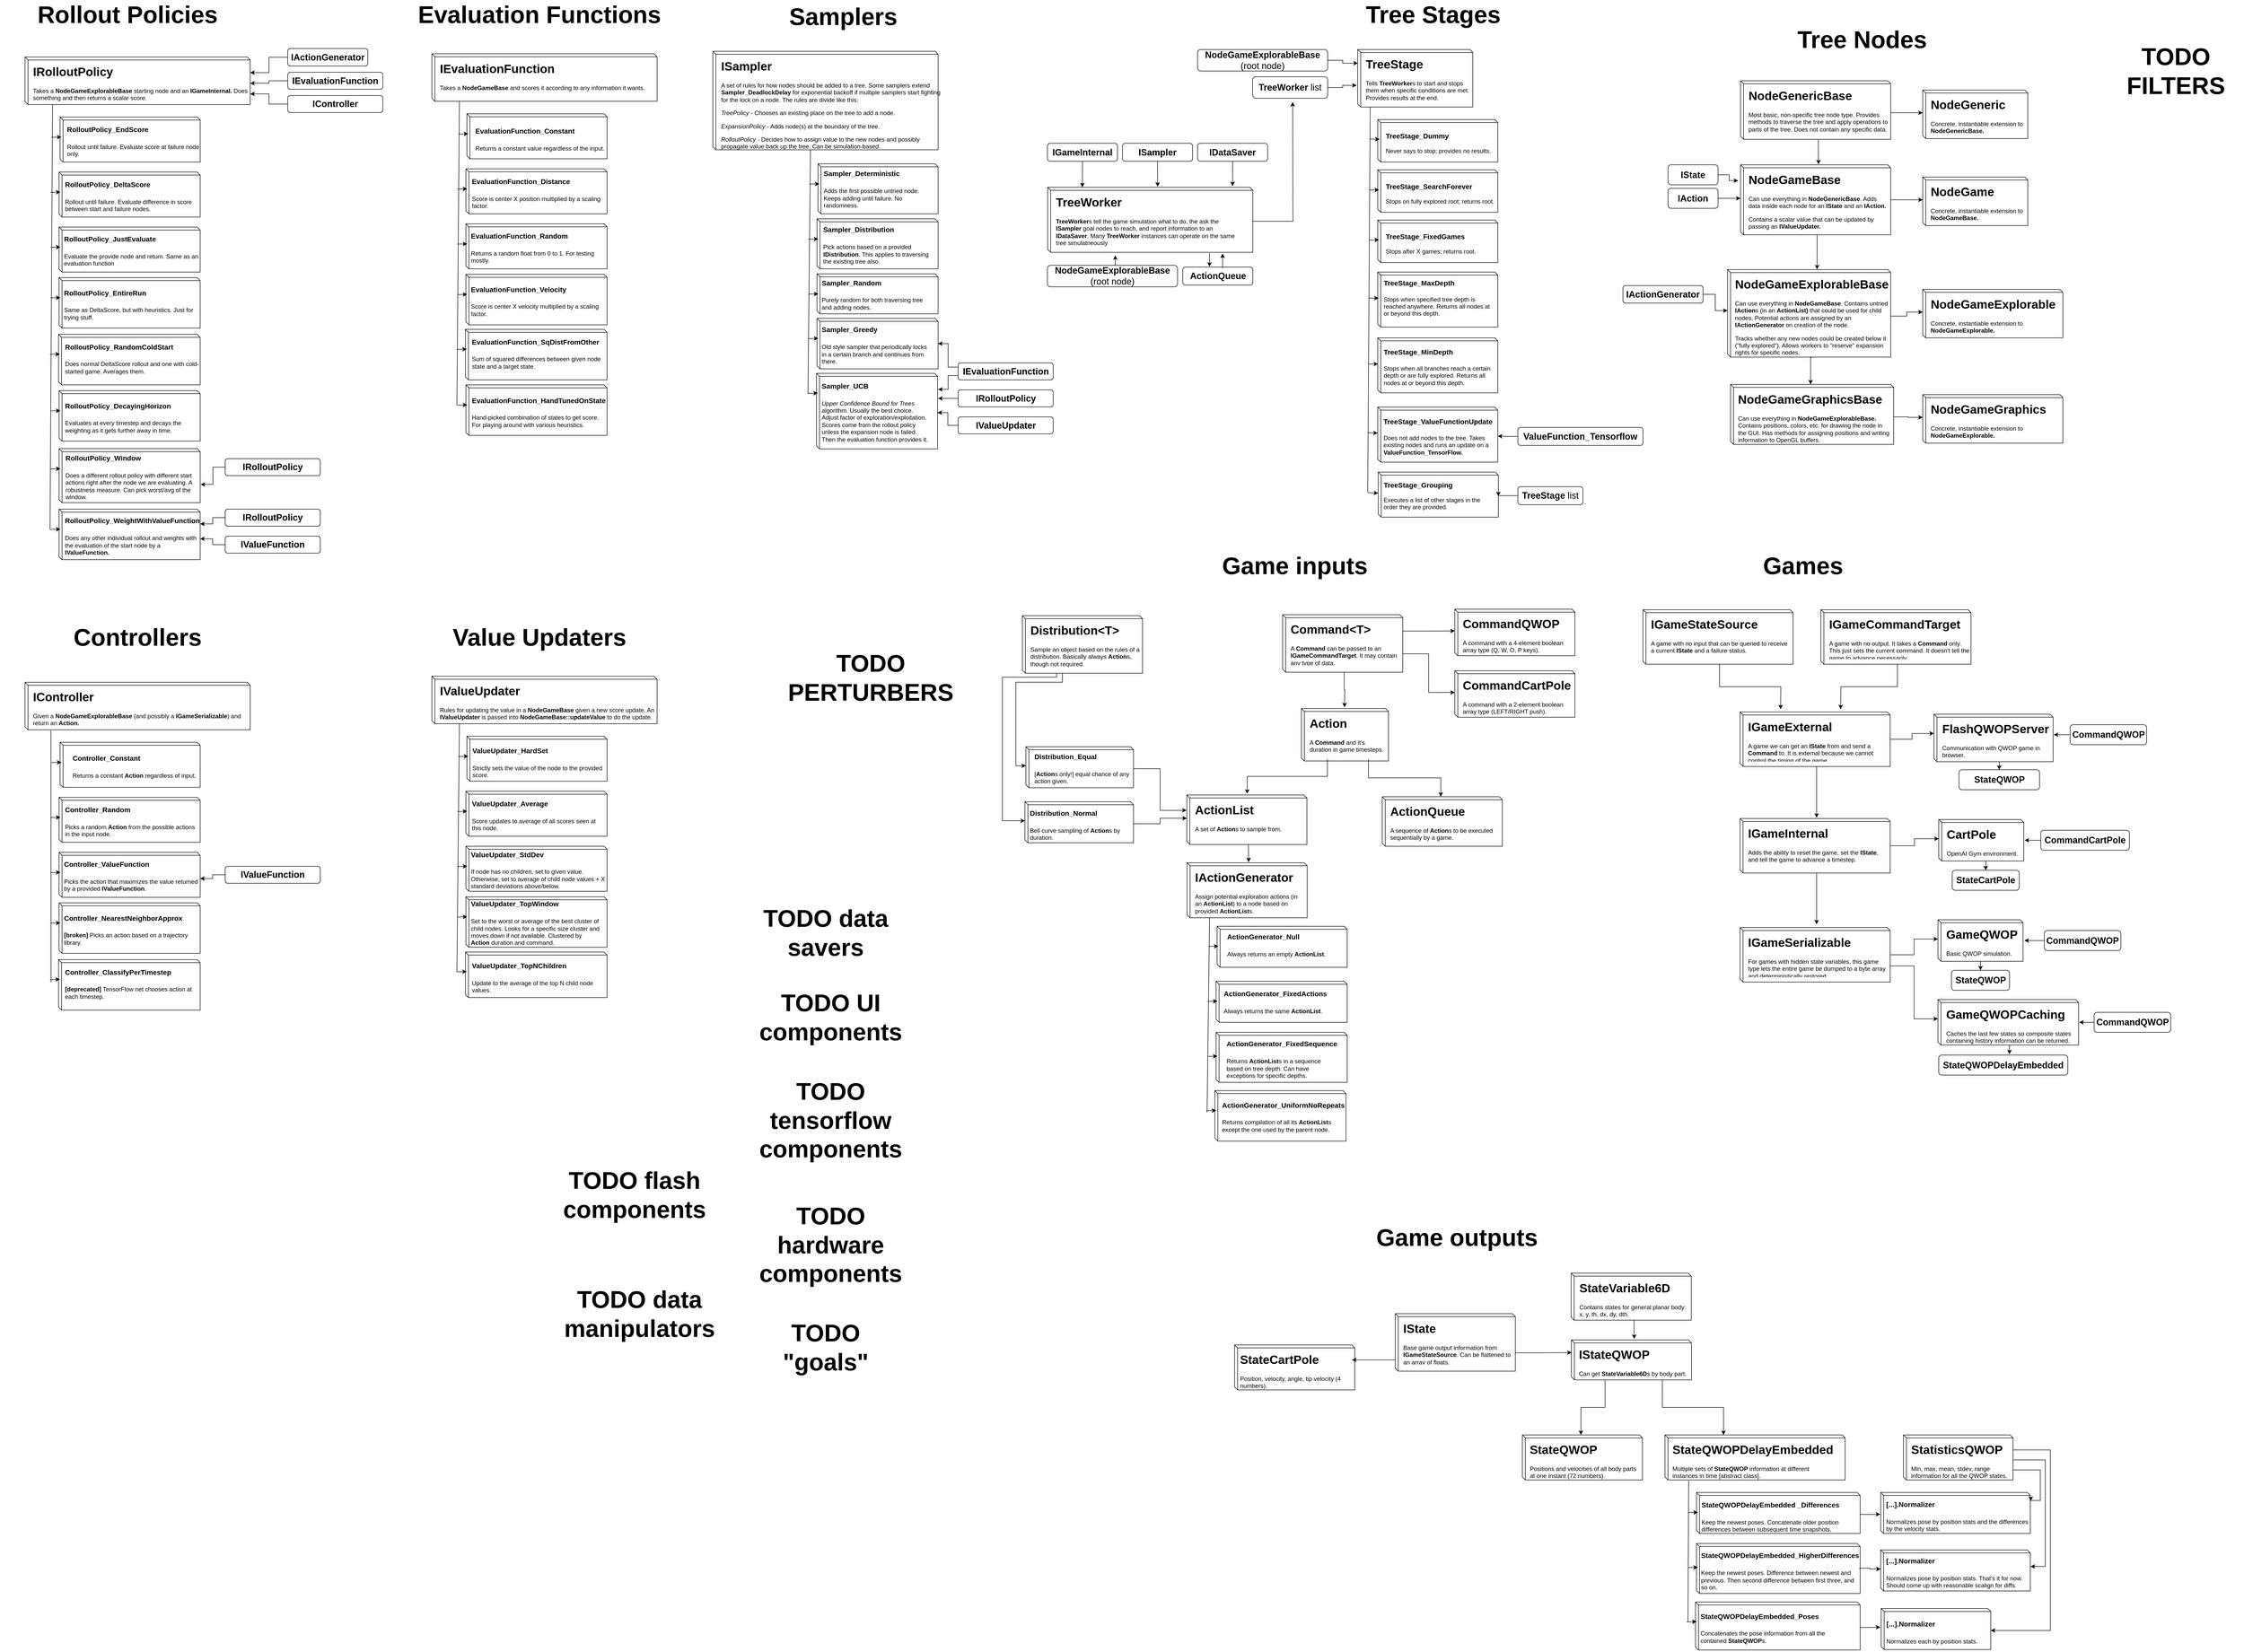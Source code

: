 <mxfile pages="1" version="10.7.7" type="device"><diagram id="_gQO_JIXEQtrBQsG0Zjt" name="Page-1"><mxGraphModel dx="15071" dy="6100" grid="1" gridSize="10" guides="1" tooltips="1" connect="1" arrows="1" fold="1" page="1" pageScale="1" pageWidth="850" pageHeight="1100" math="0" shadow="0"><root><mxCell id="0"/><mxCell id="1" parent="0"/><mxCell id="GaoluEqvCGR0PUS5bEzM-26" style="edgeStyle=orthogonalEdgeStyle;rounded=0;orthogonalLoop=1;jettySize=auto;html=1;exitX=0;exitY=0;exitDx=153;exitDy=140;exitPerimeter=0;" parent="1" source="GaoluEqvCGR0PUS5bEzM-2" edge="1"><mxGeometry relative="1" as="geometry"><mxPoint x="347.857" y="564.5" as="targetPoint"/><mxPoint x="347.857" y="500.929" as="sourcePoint"/></mxGeometry></mxCell><mxCell id="GaoluEqvCGR0PUS5bEzM-2" value="" style="shape=cube;whiteSpace=wrap;html=1;boundedLbl=1;backgroundOutline=1;size=6;" parent="1" vertex="1"><mxGeometry x="195" y="355.5" width="300" height="140" as="geometry"/></mxCell><mxCell id="GaoluEqvCGR0PUS5bEzM-11" style="edgeStyle=orthogonalEdgeStyle;rounded=0;orthogonalLoop=1;jettySize=auto;html=1;exitX=1;exitY=0.5;exitDx=0;exitDy=0;entryX=0;entryY=0;entryDx=0;entryDy=45.5;entryPerimeter=0;" parent="1" source="GaoluEqvCGR0PUS5bEzM-3" target="GaoluEqvCGR0PUS5bEzM-8" edge="1"><mxGeometry relative="1" as="geometry"/></mxCell><mxCell id="GaoluEqvCGR0PUS5bEzM-3" value="&lt;h1&gt;NodeGameBase&lt;/h1&gt;&lt;p&gt;Can use everything in &lt;b&gt;NodeGenericBase&lt;/b&gt;. Adds data inside each node for an &lt;b&gt;IState &lt;/b&gt;and an &lt;b&gt;IAction.&lt;/b&gt;&lt;/p&gt;&lt;p&gt;Contains a scalar value that can be updated by passing an &lt;b&gt;IValueUpdater.&lt;/b&gt;&lt;/p&gt;&lt;p&gt;&lt;b&gt;&lt;br&gt;&lt;/b&gt;&lt;/p&gt;" style="text;html=1;strokeColor=none;fillColor=none;spacing=5;spacingTop=-20;whiteSpace=wrap;overflow=hidden;rounded=0;" parent="1" vertex="1"><mxGeometry x="206" y="365.5" width="289" height="120" as="geometry"/></mxCell><mxCell id="GaoluEqvCGR0PUS5bEzM-4" value="" style="shape=cube;whiteSpace=wrap;html=1;boundedLbl=1;backgroundOutline=1;size=6;" parent="1" vertex="1"><mxGeometry x="195" y="187.5" width="300" height="117" as="geometry"/></mxCell><mxCell id="GaoluEqvCGR0PUS5bEzM-10" style="edgeStyle=orthogonalEdgeStyle;rounded=0;orthogonalLoop=1;jettySize=auto;html=1;exitX=1;exitY=0.5;exitDx=0;exitDy=0;entryX=0;entryY=0;entryDx=0;entryDy=45.5;entryPerimeter=0;" parent="1" source="GaoluEqvCGR0PUS5bEzM-5" target="GaoluEqvCGR0PUS5bEzM-6" edge="1"><mxGeometry relative="1" as="geometry"/></mxCell><mxCell id="GaoluEqvCGR0PUS5bEzM-19" style="edgeStyle=orthogonalEdgeStyle;rounded=0;orthogonalLoop=1;jettySize=auto;html=1;exitX=0.5;exitY=1;exitDx=0;exitDy=0;" parent="1" source="GaoluEqvCGR0PUS5bEzM-5" edge="1"><mxGeometry relative="1" as="geometry"><mxPoint x="350.714" y="354.5" as="targetPoint"/></mxGeometry></mxCell><mxCell id="GaoluEqvCGR0PUS5bEzM-5" value="&lt;h1&gt;NodeGenericBase&lt;/h1&gt;&lt;p&gt;Most basic, non-specific tree node type. Provides methods to traverse the tree and apply operations to parts of the tree. Does not contain any specific data.&lt;/p&gt;&lt;p&gt;&lt;b&gt;&lt;br&gt;&lt;/b&gt;&lt;/p&gt;" style="text;html=1;strokeColor=none;fillColor=none;spacing=5;spacingTop=-20;whiteSpace=wrap;overflow=hidden;rounded=0;" parent="1" vertex="1"><mxGeometry x="206" y="197.5" width="289" height="108" as="geometry"/></mxCell><mxCell id="GaoluEqvCGR0PUS5bEzM-6" value="" style="shape=cube;whiteSpace=wrap;html=1;boundedLbl=1;backgroundOutline=1;size=6;" parent="1" vertex="1"><mxGeometry x="559" y="206" width="210" height="97" as="geometry"/></mxCell><mxCell id="GaoluEqvCGR0PUS5bEzM-7" value="&lt;h1&gt;NodeGeneric&lt;/h1&gt;&lt;p&gt;Concrete, instantiable extension to &lt;b&gt;NodeGenericBase.&lt;/b&gt;&lt;/p&gt;&lt;p&gt;&lt;b&gt;&lt;br&gt;&lt;/b&gt;&lt;/p&gt;" style="text;html=1;strokeColor=none;fillColor=none;spacing=5;spacingTop=-20;whiteSpace=wrap;overflow=hidden;rounded=0;" parent="1" vertex="1"><mxGeometry x="570" y="216" width="209" height="87" as="geometry"/></mxCell><mxCell id="GaoluEqvCGR0PUS5bEzM-8" value="" style="shape=cube;whiteSpace=wrap;html=1;boundedLbl=1;backgroundOutline=1;size=6;" parent="1" vertex="1"><mxGeometry x="559" y="380" width="210" height="97" as="geometry"/></mxCell><mxCell id="GaoluEqvCGR0PUS5bEzM-9" value="&lt;h1&gt;NodeGame&lt;/h1&gt;&lt;p&gt;Concrete, instantiable extension to &lt;b&gt;NodeGameBase.&lt;/b&gt;&lt;/p&gt;&lt;p&gt;&lt;b&gt;&lt;br&gt;&lt;/b&gt;&lt;/p&gt;" style="text;html=1;strokeColor=none;fillColor=none;spacing=5;spacingTop=-20;whiteSpace=wrap;overflow=hidden;rounded=0;" parent="1" vertex="1"><mxGeometry x="570" y="390" width="209" height="87" as="geometry"/></mxCell><mxCell id="GaoluEqvCGR0PUS5bEzM-20" value="" style="shape=cube;whiteSpace=wrap;html=1;boundedLbl=1;backgroundOutline=1;size=6;" parent="1" vertex="1"><mxGeometry x="169" y="565" width="326" height="175" as="geometry"/></mxCell><mxCell id="GaoluEqvCGR0PUS5bEzM-21" style="edgeStyle=orthogonalEdgeStyle;rounded=0;orthogonalLoop=1;jettySize=auto;html=1;exitX=1;exitY=0.5;exitDx=0;exitDy=0;entryX=0;entryY=0;entryDx=0;entryDy=45.5;entryPerimeter=0;" parent="1" source="GaoluEqvCGR0PUS5bEzM-22" target="GaoluEqvCGR0PUS5bEzM-23" edge="1"><mxGeometry relative="1" as="geometry"/></mxCell><mxCell id="MheJN6xZWN9i6QqV_fyq-69" style="edgeStyle=orthogonalEdgeStyle;rounded=0;orthogonalLoop=1;jettySize=auto;html=1;exitX=0.5;exitY=1;exitDx=0;exitDy=0;entryX=0;entryY=0;entryDx=160;entryDy=0;entryPerimeter=0;" parent="1" source="GaoluEqvCGR0PUS5bEzM-22" target="GaoluEqvCGR0PUS5bEzM-27" edge="1"><mxGeometry relative="1" as="geometry"><mxPoint x="337" y="790" as="targetPoint"/><Array as="points"><mxPoint x="335" y="741"/></Array></mxGeometry></mxCell><mxCell id="GaoluEqvCGR0PUS5bEzM-22" value="&lt;h1&gt;NodeGameExplorableBase&lt;/h1&gt;&lt;p&gt;Can use everything in &lt;b&gt;NodeGameBase&lt;/b&gt;. Contains untried &lt;b&gt;IAction&lt;/b&gt;s (in an &lt;b&gt;ActionList)&amp;nbsp;&lt;/b&gt;that could be used for child nodes. Potential actions are assigned by an &lt;b&gt;IActionGenerator&lt;/b&gt;&amp;nbsp;on creation of the node.&amp;nbsp;&lt;/p&gt;&lt;p&gt;Tracks whether any new nodes could be created below it (&quot;fully explored&quot;). Allows workers to &quot;reserve&quot; expansion rights for specific nodes.&lt;/p&gt;&lt;p&gt;&lt;b&gt;&lt;br&gt;&lt;/b&gt;&lt;/p&gt;" style="text;html=1;strokeColor=none;fillColor=none;spacing=5;spacingTop=-20;whiteSpace=wrap;overflow=hidden;rounded=0;" parent="1" vertex="1"><mxGeometry x="179" y="575" width="316" height="166" as="geometry"/></mxCell><mxCell id="GaoluEqvCGR0PUS5bEzM-23" value="" style="shape=cube;whiteSpace=wrap;html=1;boundedLbl=1;backgroundOutline=1;size=6;" parent="1" vertex="1"><mxGeometry x="559" y="604.5" width="280" height="97" as="geometry"/></mxCell><mxCell id="GaoluEqvCGR0PUS5bEzM-24" value="&lt;h1&gt;NodeGameExplorable&lt;/h1&gt;&lt;p&gt;Concrete, instantiable extension to &lt;b&gt;NodeGameExplorable.&lt;/b&gt;&lt;/p&gt;&lt;p&gt;&lt;b&gt;&lt;br&gt;&lt;/b&gt;&lt;/p&gt;" style="text;html=1;strokeColor=none;fillColor=none;spacing=5;spacingTop=-20;whiteSpace=wrap;overflow=hidden;rounded=0;" parent="1" vertex="1"><mxGeometry x="570" y="614.5" width="269" height="87" as="geometry"/></mxCell><mxCell id="GaoluEqvCGR0PUS5bEzM-27" value="" style="shape=cube;whiteSpace=wrap;html=1;boundedLbl=1;backgroundOutline=1;size=6;" parent="1" vertex="1"><mxGeometry x="175" y="794.5" width="326" height="120" as="geometry"/></mxCell><mxCell id="GaoluEqvCGR0PUS5bEzM-34" style="edgeStyle=orthogonalEdgeStyle;rounded=0;orthogonalLoop=1;jettySize=auto;html=1;exitX=1;exitY=0.5;exitDx=0;exitDy=0;entryX=0;entryY=0;entryDx=0;entryDy=45.5;entryPerimeter=0;" parent="1" source="GaoluEqvCGR0PUS5bEzM-28" target="GaoluEqvCGR0PUS5bEzM-32" edge="1"><mxGeometry relative="1" as="geometry"/></mxCell><mxCell id="GaoluEqvCGR0PUS5bEzM-28" value="&lt;h1&gt;NodeGameGraphicsBase&lt;/h1&gt;&lt;p&gt;Can use everything in &lt;b&gt;NodeGameExplorableBase. &lt;/b&gt;Contains positions, colors, etc. for drawing the node in the GUI. Has methods for assigning positions and writing information to OpenGL buffers.&lt;span&gt;&amp;nbsp;&lt;/span&gt;&lt;/p&gt;&lt;p&gt;&lt;b&gt;&lt;br&gt;&lt;/b&gt;&lt;/p&gt;" style="text;html=1;strokeColor=none;fillColor=none;spacing=5;spacingTop=-20;whiteSpace=wrap;overflow=hidden;rounded=0;" parent="1" vertex="1"><mxGeometry x="185" y="804.5" width="316" height="110" as="geometry"/></mxCell><mxCell id="GaoluEqvCGR0PUS5bEzM-32" value="" style="shape=cube;whiteSpace=wrap;html=1;boundedLbl=1;backgroundOutline=1;size=6;" parent="1" vertex="1"><mxGeometry x="559" y="815" width="280" height="97" as="geometry"/></mxCell><mxCell id="GaoluEqvCGR0PUS5bEzM-33" value="&lt;h1&gt;NodeGameGraphics&lt;/h1&gt;&lt;p&gt;Concrete, instantiable extension to &lt;b&gt;NodeGameExplorable.&lt;/b&gt;&lt;/p&gt;&lt;p&gt;&lt;b&gt;&lt;br&gt;&lt;/b&gt;&lt;/p&gt;" style="text;html=1;strokeColor=none;fillColor=none;spacing=5;spacingTop=-20;whiteSpace=wrap;overflow=hidden;rounded=0;" parent="1" vertex="1"><mxGeometry x="570" y="825" width="269" height="87" as="geometry"/></mxCell><mxCell id="GaoluEqvCGR0PUS5bEzM-35" value="&lt;font style=&quot;font-size: 48px&quot;&gt;&lt;b&gt;Tree Nodes&lt;/b&gt;&lt;/font&gt;" style="text;html=1;strokeColor=none;fillColor=none;align=center;verticalAlign=middle;whiteSpace=wrap;rounded=0;" parent="1" vertex="1"><mxGeometry x="303" y="80" width="270" height="50" as="geometry"/></mxCell><mxCell id="GaoluEqvCGR0PUS5bEzM-38" style="edgeStyle=orthogonalEdgeStyle;rounded=0;orthogonalLoop=1;jettySize=auto;html=1;exitX=1;exitY=0.5;exitDx=0;exitDy=0;entryX=-0.016;entryY=0.226;entryDx=0;entryDy=0;entryPerimeter=0;" parent="1" source="GaoluEqvCGR0PUS5bEzM-36" target="GaoluEqvCGR0PUS5bEzM-2" edge="1"><mxGeometry relative="1" as="geometry"/></mxCell><mxCell id="GaoluEqvCGR0PUS5bEzM-36" value="&lt;font style=&quot;font-size: 18px&quot;&gt;&lt;b&gt;IState&lt;/b&gt;&lt;/font&gt;" style="rounded=1;whiteSpace=wrap;html=1;" parent="1" vertex="1"><mxGeometry x="50" y="355.5" width="100" height="40" as="geometry"/></mxCell><mxCell id="GaoluEqvCGR0PUS5bEzM-39" style="edgeStyle=orthogonalEdgeStyle;rounded=0;orthogonalLoop=1;jettySize=auto;html=1;exitX=1;exitY=0.5;exitDx=0;exitDy=0;entryX=0;entryY=0;entryDx=0;entryDy=67;entryPerimeter=0;" parent="1" source="GaoluEqvCGR0PUS5bEzM-37" target="GaoluEqvCGR0PUS5bEzM-2" edge="1"><mxGeometry relative="1" as="geometry"/></mxCell><mxCell id="GaoluEqvCGR0PUS5bEzM-37" value="&lt;font style=&quot;font-size: 18px&quot;&gt;&lt;b&gt;IAction&lt;/b&gt;&lt;/font&gt;" style="rounded=1;whiteSpace=wrap;html=1;" parent="1" vertex="1"><mxGeometry x="50" y="402.5" width="100" height="40" as="geometry"/></mxCell><mxCell id="GaoluEqvCGR0PUS5bEzM-42" style="edgeStyle=orthogonalEdgeStyle;rounded=0;orthogonalLoop=1;jettySize=auto;html=1;exitX=1;exitY=0.5;exitDx=0;exitDy=0;entryX=0;entryY=0;entryDx=0;entryDy=82;entryPerimeter=0;" parent="1" source="GaoluEqvCGR0PUS5bEzM-40" target="GaoluEqvCGR0PUS5bEzM-20" edge="1"><mxGeometry relative="1" as="geometry"/></mxCell><mxCell id="GaoluEqvCGR0PUS5bEzM-40" value="&lt;font style=&quot;font-size: 18px&quot;&gt;&lt;b&gt;IActionGenerator&lt;/b&gt;&lt;/font&gt;" style="rounded=1;whiteSpace=wrap;html=1;" parent="1" vertex="1"><mxGeometry x="-40" y="597" width="160" height="35" as="geometry"/></mxCell><mxCell id="GaoluEqvCGR0PUS5bEzM-44" value="" style="shape=cube;whiteSpace=wrap;html=1;boundedLbl=1;backgroundOutline=1;size=6;" parent="1" vertex="1"><mxGeometry x="-570" y="125" width="230" height="115" as="geometry"/></mxCell><mxCell id="GaoluEqvCGR0PUS5bEzM-45" value="&lt;h1&gt;TreeStage&lt;/h1&gt;&lt;p&gt;Tells &lt;b&gt;TreeWorker&lt;/b&gt;s to start and stops them when specific conditions are met. Provides results at the end.&lt;/p&gt;&lt;p&gt;&lt;b&gt;&lt;br&gt;&lt;/b&gt;&lt;/p&gt;" style="text;html=1;strokeColor=none;fillColor=none;spacing=5;spacingTop=-20;whiteSpace=wrap;overflow=hidden;rounded=0;" parent="1" vertex="1"><mxGeometry x="-559" y="135" width="229" height="91" as="geometry"/></mxCell><mxCell id="GaoluEqvCGR0PUS5bEzM-99" style="edgeStyle=orthogonalEdgeStyle;rounded=0;orthogonalLoop=1;jettySize=auto;html=1;exitX=0;exitY=0;exitDx=410;exitDy=68;exitPerimeter=0;" parent="1" source="GaoluEqvCGR0PUS5bEzM-46" edge="1"><mxGeometry relative="1" as="geometry"><mxPoint x="-700" y="230" as="targetPoint"/></mxGeometry></mxCell><mxCell id="GaoluEqvCGR0PUS5bEzM-46" value="" style="shape=cube;whiteSpace=wrap;html=1;boundedLbl=1;backgroundOutline=1;size=6;" parent="1" vertex="1"><mxGeometry x="-1189.5" y="400.5" width="410" height="130" as="geometry"/></mxCell><mxCell id="GaoluEqvCGR0PUS5bEzM-47" value="&lt;h1&gt;TreeWorker&lt;/h1&gt;&lt;p&gt;&lt;b&gt;TreeWorker&lt;/b&gt;s tell the game simulation what to do, the ask the &lt;b&gt;ISampler&lt;/b&gt;&amp;nbsp;goal nodes to reach, and report information to an &lt;b&gt;IDataSaver&lt;/b&gt;. Many &lt;b&gt;TreeWorker&lt;/b&gt;&amp;nbsp;instances can operate on the same tree simulatneously&lt;/p&gt;&lt;p&gt;&lt;b&gt;&lt;br&gt;&lt;/b&gt;&lt;/p&gt;" style="text;html=1;strokeColor=none;fillColor=none;spacing=5;spacingTop=-20;whiteSpace=wrap;overflow=hidden;rounded=0;" parent="1" vertex="1"><mxGeometry x="-1178.5" y="410.5" width="389" height="120" as="geometry"/></mxCell><mxCell id="GaoluEqvCGR0PUS5bEzM-50" style="edgeStyle=orthogonalEdgeStyle;rounded=0;orthogonalLoop=1;jettySize=auto;html=1;exitX=1;exitY=0.5;exitDx=0;exitDy=0;entryX=0.002;entryY=0.238;entryDx=0;entryDy=0;entryPerimeter=0;" parent="1" source="GaoluEqvCGR0PUS5bEzM-48" target="GaoluEqvCGR0PUS5bEzM-44" edge="1"><mxGeometry relative="1" as="geometry"/></mxCell><mxCell id="GaoluEqvCGR0PUS5bEzM-48" value="&lt;span style=&quot;font-size: 18px&quot;&gt;&lt;b&gt;NodeGameExplorableBase&lt;/b&gt;&lt;br&gt;(root node)&lt;br&gt;&lt;/span&gt;" style="rounded=1;whiteSpace=wrap;html=1;" parent="1" vertex="1"><mxGeometry x="-890" y="125" width="260" height="43" as="geometry"/></mxCell><mxCell id="GaoluEqvCGR0PUS5bEzM-51" style="edgeStyle=orthogonalEdgeStyle;rounded=0;orthogonalLoop=1;jettySize=auto;html=1;exitX=1;exitY=0.5;exitDx=0;exitDy=0;entryX=-0.009;entryY=0.623;entryDx=0;entryDy=0;entryPerimeter=0;" parent="1" source="GaoluEqvCGR0PUS5bEzM-49" target="GaoluEqvCGR0PUS5bEzM-44" edge="1"><mxGeometry relative="1" as="geometry"/></mxCell><mxCell id="GaoluEqvCGR0PUS5bEzM-49" value="&lt;span style=&quot;font-size: 18px&quot;&gt;&lt;b&gt;TreeWorker &lt;/b&gt;list&lt;br&gt;&lt;/span&gt;" style="rounded=1;whiteSpace=wrap;html=1;" parent="1" vertex="1"><mxGeometry x="-780" y="179.5" width="150" height="43" as="geometry"/></mxCell><mxCell id="GaoluEqvCGR0PUS5bEzM-52" value="" style="shape=cube;whiteSpace=wrap;html=1;boundedLbl=1;backgroundOutline=1;size=6;" parent="1" vertex="1"><mxGeometry x="-530" y="265" width="240" height="85" as="geometry"/></mxCell><mxCell id="GaoluEqvCGR0PUS5bEzM-53" value="&lt;h1&gt;&lt;font style=&quot;font-size: 14px&quot;&gt;TreeStage_Dummy&lt;br&gt;&lt;/font&gt;&lt;font style=&quot;font-size: 12px ; font-weight: normal&quot;&gt;Never says to stop; provides no results.&lt;/font&gt;&lt;/h1&gt;&lt;p&gt;&lt;b&gt;&lt;br&gt;&lt;/b&gt;&lt;/p&gt;" style="text;html=1;strokeColor=none;fillColor=none;spacing=5;spacingTop=-20;whiteSpace=wrap;overflow=hidden;rounded=0;" parent="1" vertex="1"><mxGeometry x="-519" y="275" width="229" height="75" as="geometry"/></mxCell><mxCell id="GaoluEqvCGR0PUS5bEzM-54" value="" style="shape=cube;whiteSpace=wrap;html=1;boundedLbl=1;backgroundOutline=1;size=6;" parent="1" vertex="1"><mxGeometry x="-530" y="365.5" width="240" height="85" as="geometry"/></mxCell><mxCell id="GaoluEqvCGR0PUS5bEzM-55" value="&lt;h1&gt;&lt;font&gt;&lt;span style=&quot;font-size: 14px&quot;&gt;TreeStage_SearchForever&lt;/span&gt;&lt;span style=&quot;font-size: 12px ; font-weight: 400&quot;&gt;&lt;br&gt;&lt;/span&gt;&lt;font style=&quot;font-size: 12px&quot;&gt;&lt;span style=&quot;font-weight: 400&quot;&gt;Stops on fully explored root; returns root.&lt;/span&gt;&lt;/font&gt;&lt;/font&gt;&lt;/h1&gt;" style="text;html=1;strokeColor=none;fillColor=none;spacing=5;spacingTop=-20;whiteSpace=wrap;overflow=hidden;rounded=0;" parent="1" vertex="1"><mxGeometry x="-519" y="375.5" width="229" height="75" as="geometry"/></mxCell><mxCell id="GaoluEqvCGR0PUS5bEzM-56" value="" style="shape=cube;whiteSpace=wrap;html=1;boundedLbl=1;backgroundOutline=1;size=6;" parent="1" vertex="1"><mxGeometry x="-530" y="466" width="240" height="85" as="geometry"/></mxCell><mxCell id="GaoluEqvCGR0PUS5bEzM-57" value="&lt;h1&gt;&lt;font&gt;&lt;span style=&quot;font-size: 14px&quot;&gt;TreeStage_FixedGames&lt;/span&gt;&lt;span style=&quot;font-size: 12px ; font-weight: 400&quot;&gt;&lt;br&gt;Stops after X games; returns root.&lt;/span&gt;&lt;/font&gt;&lt;/h1&gt;" style="text;html=1;strokeColor=none;fillColor=none;spacing=5;spacingTop=-20;whiteSpace=wrap;overflow=hidden;rounded=0;" parent="1" vertex="1"><mxGeometry x="-519" y="476" width="229" height="75" as="geometry"/></mxCell><mxCell id="GaoluEqvCGR0PUS5bEzM-58" value="" style="shape=cube;whiteSpace=wrap;html=1;boundedLbl=1;backgroundOutline=1;size=6;" parent="1" vertex="1"><mxGeometry x="-530" y="570" width="240" height="110" as="geometry"/></mxCell><mxCell id="GaoluEqvCGR0PUS5bEzM-60" value="&lt;div style=&quot;text-align: left&quot;&gt;&lt;b&gt;&lt;font style=&quot;font-size: 14px&quot;&gt;TreeStage_MaxDepth&lt;/font&gt;&lt;/b&gt;&lt;/div&gt;&lt;div style=&quot;text-align: left&quot;&gt;&lt;b&gt;&lt;font style=&quot;font-size: 14px&quot;&gt;&lt;br&gt;&lt;/font&gt;&lt;/b&gt;&lt;/div&gt;&lt;div style=&quot;text-align: left&quot;&gt;Stops when specified tree depth is reached anywhere. Returns all nodes at or beyond this depth.&lt;/div&gt;&lt;div style=&quot;text-align: left&quot;&gt;&lt;b&gt;&lt;br&gt;&lt;/b&gt;&lt;/div&gt;" style="text;html=1;strokeColor=none;fillColor=none;align=center;verticalAlign=middle;whiteSpace=wrap;rounded=0;" parent="1" vertex="1"><mxGeometry x="-519" y="592" width="219" height="73" as="geometry"/></mxCell><mxCell id="GaoluEqvCGR0PUS5bEzM-61" value="" style="shape=cube;whiteSpace=wrap;html=1;boundedLbl=1;backgroundOutline=1;size=6;" parent="1" vertex="1"><mxGeometry x="-530" y="701.5" width="240" height="110" as="geometry"/></mxCell><mxCell id="GaoluEqvCGR0PUS5bEzM-62" value="&lt;div style=&quot;text-align: left&quot;&gt;&lt;b&gt;&lt;font style=&quot;font-size: 14px&quot;&gt;TreeStage_MinDepth&lt;/font&gt;&lt;/b&gt;&lt;/div&gt;&lt;div style=&quot;text-align: left&quot;&gt;&lt;b&gt;&lt;font style=&quot;font-size: 14px&quot;&gt;&lt;br&gt;&lt;/font&gt;&lt;/b&gt;&lt;/div&gt;&lt;div style=&quot;text-align: left&quot;&gt;Stops when all branches reach a certain depth or are fully explored. Returns all nodes at or beyond this depth.&lt;/div&gt;" style="text;html=1;strokeColor=none;fillColor=none;align=center;verticalAlign=middle;whiteSpace=wrap;rounded=0;" parent="1" vertex="1"><mxGeometry x="-519" y="723.5" width="219" height="73" as="geometry"/></mxCell><mxCell id="GaoluEqvCGR0PUS5bEzM-63" value="" style="shape=cube;whiteSpace=wrap;html=1;boundedLbl=1;backgroundOutline=1;size=6;" parent="1" vertex="1"><mxGeometry x="-530" y="840" width="240" height="110" as="geometry"/></mxCell><mxCell id="GaoluEqvCGR0PUS5bEzM-64" value="&lt;div style=&quot;text-align: left&quot;&gt;&lt;b&gt;&lt;font style=&quot;font-size: 14px&quot;&gt;TreeStage_ValueFunctionUpdate&lt;/font&gt;&lt;/b&gt;&lt;/div&gt;&lt;div style=&quot;text-align: left&quot;&gt;&lt;b&gt;&lt;font style=&quot;font-size: 14px&quot;&gt;&lt;br&gt;&lt;/font&gt;&lt;/b&gt;&lt;/div&gt;&lt;div style=&quot;text-align: left&quot;&gt;Does not add nodes to the tree. Takes existing nodes and runs an update on a &lt;b&gt;ValueFunction_TensorFlow.&lt;/b&gt;&lt;/div&gt;" style="text;html=1;strokeColor=none;fillColor=none;align=center;verticalAlign=middle;whiteSpace=wrap;rounded=0;" parent="1" vertex="1"><mxGeometry x="-519" y="862" width="219" height="73" as="geometry"/></mxCell><mxCell id="GaoluEqvCGR0PUS5bEzM-66" style="edgeStyle=orthogonalEdgeStyle;rounded=0;orthogonalLoop=1;jettySize=auto;html=1;exitX=0;exitY=0.5;exitDx=0;exitDy=0;entryX=0;entryY=0;entryDx=240;entryDy=58;entryPerimeter=0;" parent="1" source="GaoluEqvCGR0PUS5bEzM-65" target="GaoluEqvCGR0PUS5bEzM-63" edge="1"><mxGeometry relative="1" as="geometry"/></mxCell><mxCell id="GaoluEqvCGR0PUS5bEzM-65" value="&lt;font style=&quot;font-size: 18px&quot;&gt;&lt;b&gt;ValueFunction_Tensorflow&lt;/b&gt;&lt;/font&gt;" style="rounded=1;whiteSpace=wrap;html=1;" parent="1" vertex="1"><mxGeometry x="-250" y="880.5" width="250" height="36" as="geometry"/></mxCell><mxCell id="GaoluEqvCGR0PUS5bEzM-67" value="" style="shape=cube;whiteSpace=wrap;html=1;boundedLbl=1;backgroundOutline=1;size=6;" parent="1" vertex="1"><mxGeometry x="-529" y="970" width="240" height="90" as="geometry"/></mxCell><mxCell id="GaoluEqvCGR0PUS5bEzM-68" value="&lt;div style=&quot;text-align: left&quot;&gt;&lt;b&gt;&lt;font style=&quot;font-size: 14px&quot;&gt;TreeStage_Grouping&lt;/font&gt;&lt;/b&gt;&lt;/div&gt;&lt;div style=&quot;text-align: left&quot;&gt;&lt;br&gt;&lt;/div&gt;&lt;div style=&quot;text-align: left&quot;&gt;Executes a list of other stages in the order they are provided.&lt;/div&gt;" style="text;html=1;strokeColor=none;fillColor=none;align=center;verticalAlign=middle;whiteSpace=wrap;rounded=0;" parent="1" vertex="1"><mxGeometry x="-519.5" y="980" width="219" height="73" as="geometry"/></mxCell><mxCell id="GaoluEqvCGR0PUS5bEzM-71" style="edgeStyle=orthogonalEdgeStyle;rounded=0;orthogonalLoop=1;jettySize=auto;html=1;exitX=0;exitY=0.5;exitDx=0;exitDy=0;entryX=0;entryY=0;entryDx=240;entryDy=48;entryPerimeter=0;" parent="1" source="GaoluEqvCGR0PUS5bEzM-69" target="GaoluEqvCGR0PUS5bEzM-67" edge="1"><mxGeometry relative="1" as="geometry"><mxPoint x="-280" y="1019" as="targetPoint"/></mxGeometry></mxCell><mxCell id="GaoluEqvCGR0PUS5bEzM-69" value="&lt;font style=&quot;font-size: 18px&quot;&gt;&lt;b&gt;TreeStage &lt;/b&gt;list&lt;/font&gt;" style="rounded=1;whiteSpace=wrap;html=1;" parent="1" vertex="1"><mxGeometry x="-250" y="999" width="130" height="36" as="geometry"/></mxCell><mxCell id="GaoluEqvCGR0PUS5bEzM-73" value="" style="endArrow=none;html=1;" parent="1" edge="1"><mxGeometry width="50" height="50" relative="1" as="geometry"><mxPoint x="-550" y="1010" as="sourcePoint"/><mxPoint x="-545" y="240" as="targetPoint"/></mxGeometry></mxCell><mxCell id="GaoluEqvCGR0PUS5bEzM-74" value="" style="endArrow=classic;html=1;entryX=0;entryY=0;entryDx=0;entryDy=42;entryPerimeter=0;" parent="1" target="GaoluEqvCGR0PUS5bEzM-67" edge="1"><mxGeometry width="50" height="50" relative="1" as="geometry"><mxPoint x="-550" y="1011" as="sourcePoint"/><mxPoint x="-520" y="978.5" as="targetPoint"/></mxGeometry></mxCell><mxCell id="GaoluEqvCGR0PUS5bEzM-75" value="" style="endArrow=classic;html=1;entryX=0;entryY=0;entryDx=0;entryDy=52;entryPerimeter=0;" parent="1" target="GaoluEqvCGR0PUS5bEzM-63" edge="1"><mxGeometry width="50" height="50" relative="1" as="geometry"><mxPoint x="-550" y="891" as="sourcePoint"/><mxPoint x="-529.059" y="905.471" as="targetPoint"/></mxGeometry></mxCell><mxCell id="GaoluEqvCGR0PUS5bEzM-76" value="" style="endArrow=classic;html=1;entryX=0;entryY=0;entryDx=0;entryDy=52;entryPerimeter=0;" parent="1" edge="1"><mxGeometry width="50" height="50" relative="1" as="geometry"><mxPoint x="-549" y="754" as="sourcePoint"/><mxPoint x="-529.235" y="753.824" as="targetPoint"/></mxGeometry></mxCell><mxCell id="GaoluEqvCGR0PUS5bEzM-77" value="" style="endArrow=classic;html=1;entryX=0;entryY=0;entryDx=0;entryDy=52;entryPerimeter=0;" parent="1" edge="1"><mxGeometry width="50" height="50" relative="1" as="geometry"><mxPoint x="-548" y="622" as="sourcePoint"/><mxPoint x="-528.235" y="622.059" as="targetPoint"/></mxGeometry></mxCell><mxCell id="GaoluEqvCGR0PUS5bEzM-78" value="" style="endArrow=classic;html=1;entryX=0;entryY=0;entryDx=0;entryDy=39.5;entryPerimeter=0;" parent="1" edge="1"><mxGeometry width="50" height="50" relative="1" as="geometry"><mxPoint x="-547" y="506" as="sourcePoint"/><mxPoint x="-527.235" y="505.588" as="targetPoint"/></mxGeometry></mxCell><mxCell id="GaoluEqvCGR0PUS5bEzM-79" value="" style="endArrow=classic;html=1;entryX=0;entryY=0;entryDx=0;entryDy=39.5;entryPerimeter=0;" parent="1" edge="1"><mxGeometry width="50" height="50" relative="1" as="geometry"><mxPoint x="-547" y="406" as="sourcePoint"/><mxPoint x="-527.235" y="405.588" as="targetPoint"/></mxGeometry></mxCell><mxCell id="GaoluEqvCGR0PUS5bEzM-80" value="" style="endArrow=classic;html=1;entryX=0;entryY=0;entryDx=0;entryDy=39.5;entryPerimeter=0;" parent="1" edge="1"><mxGeometry width="50" height="50" relative="1" as="geometry"><mxPoint x="-546" y="304" as="sourcePoint"/><mxPoint x="-526.235" y="304.412" as="targetPoint"/></mxGeometry></mxCell><mxCell id="GaoluEqvCGR0PUS5bEzM-81" value="&lt;font style=&quot;font-size: 48px&quot;&gt;&lt;b&gt;Tree Stages&lt;/b&gt;&lt;/font&gt;" style="text;html=1;strokeColor=none;fillColor=none;align=center;verticalAlign=middle;whiteSpace=wrap;rounded=0;" parent="1" vertex="1"><mxGeometry x="-579" y="30" width="320" height="50" as="geometry"/></mxCell><mxCell id="GaoluEqvCGR0PUS5bEzM-95" style="edgeStyle=orthogonalEdgeStyle;rounded=0;orthogonalLoop=1;jettySize=auto;html=1;exitX=0.5;exitY=1;exitDx=0;exitDy=0;entryX=0.169;entryY=-0.001;entryDx=0;entryDy=0;entryPerimeter=0;" parent="1" source="GaoluEqvCGR0PUS5bEzM-82" target="GaoluEqvCGR0PUS5bEzM-46" edge="1"><mxGeometry relative="1" as="geometry"/></mxCell><mxCell id="GaoluEqvCGR0PUS5bEzM-82" value="&lt;font style=&quot;font-size: 18px&quot;&gt;&lt;b&gt;IGameInternal&lt;/b&gt;&lt;/font&gt;" style="rounded=1;whiteSpace=wrap;html=1;" parent="1" vertex="1"><mxGeometry x="-1190" y="312.5" width="140" height="36" as="geometry"/></mxCell><mxCell id="GaoluEqvCGR0PUS5bEzM-96" style="edgeStyle=orthogonalEdgeStyle;rounded=0;orthogonalLoop=1;jettySize=auto;html=1;exitX=0.5;exitY=1;exitDx=0;exitDy=0;entryX=0.536;entryY=-0.01;entryDx=0;entryDy=0;entryPerimeter=0;" parent="1" source="GaoluEqvCGR0PUS5bEzM-83" target="GaoluEqvCGR0PUS5bEzM-46" edge="1"><mxGeometry relative="1" as="geometry"/></mxCell><mxCell id="GaoluEqvCGR0PUS5bEzM-83" value="&lt;font style=&quot;font-size: 18px&quot;&gt;&lt;b&gt;ISampler&lt;/b&gt;&lt;/font&gt;" style="rounded=1;whiteSpace=wrap;html=1;" parent="1" vertex="1"><mxGeometry x="-1040" y="312.5" width="140" height="36" as="geometry"/></mxCell><mxCell id="GaoluEqvCGR0PUS5bEzM-97" style="edgeStyle=orthogonalEdgeStyle;rounded=0;orthogonalLoop=1;jettySize=auto;html=1;exitX=0.5;exitY=1;exitDx=0;exitDy=0;entryX=0.901;entryY=-0.019;entryDx=0;entryDy=0;entryPerimeter=0;" parent="1" source="GaoluEqvCGR0PUS5bEzM-84" target="GaoluEqvCGR0PUS5bEzM-46" edge="1"><mxGeometry relative="1" as="geometry"/></mxCell><mxCell id="GaoluEqvCGR0PUS5bEzM-84" value="&lt;font style=&quot;font-size: 18px&quot;&gt;&lt;b&gt;IDataSaver&lt;/b&gt;&lt;/font&gt;" style="rounded=1;whiteSpace=wrap;html=1;" parent="1" vertex="1"><mxGeometry x="-890" y="312.5" width="140" height="36" as="geometry"/></mxCell><mxCell id="GaoluEqvCGR0PUS5bEzM-85" value="&lt;font style=&quot;font-size: 18px&quot;&gt;&lt;b&gt;ActionQueue&lt;/b&gt;&lt;/font&gt;" style="rounded=1;whiteSpace=wrap;html=1;" parent="1" vertex="1"><mxGeometry x="-919.5" y="560" width="140" height="36" as="geometry"/></mxCell><mxCell id="GaoluEqvCGR0PUS5bEzM-98" style="edgeStyle=orthogonalEdgeStyle;rounded=0;orthogonalLoop=1;jettySize=auto;html=1;exitX=0.5;exitY=0;exitDx=0;exitDy=0;entryX=0.525;entryY=1.033;entryDx=0;entryDy=0;entryPerimeter=0;" parent="1" source="GaoluEqvCGR0PUS5bEzM-86" edge="1"><mxGeometry relative="1" as="geometry"><mxPoint x="-1054.353" y="536.471" as="targetPoint"/></mxGeometry></mxCell><mxCell id="GaoluEqvCGR0PUS5bEzM-86" value="&lt;span style=&quot;font-size: 18px&quot;&gt;&lt;b&gt;NodeGameExplorableBase&lt;/b&gt;&lt;br&gt;(root node)&lt;br&gt;&lt;/span&gt;" style="rounded=1;whiteSpace=wrap;html=1;" parent="1" vertex="1"><mxGeometry x="-1190" y="556.5" width="260" height="43" as="geometry"/></mxCell><mxCell id="GaoluEqvCGR0PUS5bEzM-91" value="" style="endArrow=classic;html=1;entryX=0.381;entryY=-0.023;entryDx=0;entryDy=0;entryPerimeter=0;" parent="1" target="GaoluEqvCGR0PUS5bEzM-85" edge="1"><mxGeometry width="50" height="50" relative="1" as="geometry"><mxPoint x="-866" y="532" as="sourcePoint"/><mxPoint x="-190.235" y="786.824" as="targetPoint"/></mxGeometry></mxCell><mxCell id="GaoluEqvCGR0PUS5bEzM-92" value="" style="endArrow=classic;html=1;" parent="1" edge="1"><mxGeometry width="50" height="50" relative="1" as="geometry"><mxPoint x="-840" y="562" as="sourcePoint"/><mxPoint x="-840" y="533" as="targetPoint"/></mxGeometry></mxCell><mxCell id="MheJN6xZWN9i6QqV_fyq-1" value="&lt;font style=&quot;font-size: 48px&quot;&gt;&lt;b&gt;Samplers&lt;/b&gt;&lt;/font&gt;" style="text;html=1;strokeColor=none;fillColor=none;align=center;verticalAlign=middle;whiteSpace=wrap;rounded=0;" parent="1" vertex="1"><mxGeometry x="-1758.5" y="33.5" width="320" height="50" as="geometry"/></mxCell><mxCell id="MheJN6xZWN9i6QqV_fyq-2" value="" style="shape=cube;whiteSpace=wrap;html=1;boundedLbl=1;backgroundOutline=1;size=6;" parent="1" vertex="1"><mxGeometry x="-1858.5" y="128.5" width="450" height="197" as="geometry"/></mxCell><mxCell id="MheJN6xZWN9i6QqV_fyq-3" value="&lt;h1&gt;ISampler&lt;/h1&gt;&lt;p&gt;A set of rules for how nodes should be added to a tree. Some samplers extend &lt;b&gt;Sampler_DeadlockDelay &lt;/b&gt;for exponential backoff if multiple samplers start fighting for the lock on a node. The rules are divide like this:&lt;/p&gt;&lt;p&gt;&lt;i&gt;TreePolicy &lt;/i&gt;- Chooses an existing place on the tree to add a node.&lt;/p&gt;&lt;p&gt;&lt;i&gt;ExpansionPolicy&lt;/i&gt;&amp;nbsp;- Adds node(s) at the boundary of the tree.&lt;/p&gt;&lt;p&gt;&lt;i&gt;RolloutPolicy -&lt;/i&gt;&amp;nbsp;Decides how to assign value to the new nodes and possibly propagate value back up the tree. Can be simulation-based.&lt;/p&gt;&lt;p&gt;&lt;br&gt;&lt;/p&gt;&lt;p&gt;&lt;b&gt;&lt;br&gt;&lt;/b&gt;&lt;/p&gt;" style="text;html=1;strokeColor=none;fillColor=none;spacing=5;spacingTop=-20;whiteSpace=wrap;overflow=hidden;rounded=0;" parent="1" vertex="1"><mxGeometry x="-1847.5" y="138.5" width="449" height="195" as="geometry"/></mxCell><mxCell id="MheJN6xZWN9i6QqV_fyq-4" value="" style="shape=cube;whiteSpace=wrap;html=1;boundedLbl=1;backgroundOutline=1;size=6;" parent="1" vertex="1"><mxGeometry x="-1648.5" y="353.5" width="240" height="100" as="geometry"/></mxCell><mxCell id="MheJN6xZWN9i6QqV_fyq-6" value="" style="endArrow=classic;html=1;entryX=0;entryY=0;entryDx=0;entryDy=39.5;entryPerimeter=0;" parent="1" edge="1"><mxGeometry width="50" height="50" relative="1" as="geometry"><mxPoint x="-1665.5" y="394" as="sourcePoint"/><mxPoint x="-1645.735" y="393.588" as="targetPoint"/></mxGeometry></mxCell><mxCell id="MheJN6xZWN9i6QqV_fyq-7" value="" style="shape=cube;whiteSpace=wrap;html=1;boundedLbl=1;backgroundOutline=1;size=6;" parent="1" vertex="1"><mxGeometry x="-1650.5" y="463.5" width="242" height="100" as="geometry"/></mxCell><mxCell id="MheJN6xZWN9i6QqV_fyq-9" value="" style="endArrow=classic;html=1;entryX=0;entryY=0;entryDx=0;entryDy=39.5;entryPerimeter=0;" parent="1" edge="1"><mxGeometry width="50" height="50" relative="1" as="geometry"><mxPoint x="-1667.5" y="504" as="sourcePoint"/><mxPoint x="-1647.735" y="503.588" as="targetPoint"/></mxGeometry></mxCell><mxCell id="MheJN6xZWN9i6QqV_fyq-10" value="" style="shape=cube;whiteSpace=wrap;html=1;boundedLbl=1;backgroundOutline=1;size=6;" parent="1" vertex="1"><mxGeometry x="-1650.5" y="573.5" width="242" height="80" as="geometry"/></mxCell><mxCell id="MheJN6xZWN9i6QqV_fyq-12" value="" style="endArrow=classic;html=1;entryX=0;entryY=0;entryDx=0;entryDy=39.5;entryPerimeter=0;" parent="1" edge="1"><mxGeometry width="50" height="50" relative="1" as="geometry"><mxPoint x="-1667.5" y="614" as="sourcePoint"/><mxPoint x="-1647.735" y="613.588" as="targetPoint"/></mxGeometry></mxCell><mxCell id="MheJN6xZWN9i6QqV_fyq-16" value="&lt;div style=&quot;text-align: left&quot;&gt;&lt;h1&gt;&lt;span style=&quot;font-size: 14px&quot;&gt;Sampler_Deterministic&lt;/span&gt;&lt;/h1&gt;&lt;/div&gt;&lt;div style=&quot;text-align: left&quot;&gt;Adds the first possible untried node. Keeps adding until failure. No randomness.&lt;/div&gt;&lt;div style=&quot;text-align: left&quot;&gt;&lt;b&gt;&lt;br&gt;&lt;/b&gt;&lt;/div&gt;" style="text;html=1;strokeColor=none;fillColor=none;align=center;verticalAlign=middle;whiteSpace=wrap;rounded=0;" parent="1" vertex="1"><mxGeometry x="-1638" y="362.5" width="219" height="73" as="geometry"/></mxCell><mxCell id="MheJN6xZWN9i6QqV_fyq-19" value="&lt;div style=&quot;text-align: left&quot;&gt;&lt;h1&gt;&lt;span style=&quot;font-size: 14px&quot;&gt;Sampler_Distribution&lt;/span&gt;&lt;/h1&gt;&lt;/div&gt;&lt;div style=&quot;text-align: left&quot;&gt;Pick actions based on a provided &lt;b&gt;IDistribution&lt;/b&gt;. This applies to traversing the existing tree also.&amp;nbsp;&lt;/div&gt;&lt;div style=&quot;text-align: left&quot;&gt;&lt;b&gt;&lt;br&gt;&lt;/b&gt;&lt;/div&gt;" style="text;html=1;strokeColor=none;fillColor=none;align=center;verticalAlign=middle;whiteSpace=wrap;rounded=0;" parent="1" vertex="1"><mxGeometry x="-1639.5" y="474" width="219" height="73" as="geometry"/></mxCell><mxCell id="MheJN6xZWN9i6QqV_fyq-20" value="&lt;div style=&quot;text-align: left&quot;&gt;&lt;h1&gt;&lt;span style=&quot;font-size: 14px&quot;&gt;Sampler_Random&lt;/span&gt;&lt;/h1&gt;&lt;/div&gt;&lt;div style=&quot;text-align: left&quot;&gt;Purely random for both traversing tree and adding nodes.&lt;/div&gt;&lt;div style=&quot;text-align: left&quot;&gt;&lt;b&gt;&lt;br&gt;&lt;/b&gt;&lt;/div&gt;" style="text;html=1;strokeColor=none;fillColor=none;align=center;verticalAlign=middle;whiteSpace=wrap;rounded=0;" parent="1" vertex="1"><mxGeometry x="-1642" y="573.5" width="219" height="73" as="geometry"/></mxCell><mxCell id="MheJN6xZWN9i6QqV_fyq-22" value="" style="shape=cube;whiteSpace=wrap;html=1;boundedLbl=1;backgroundOutline=1;size=6;" parent="1" vertex="1"><mxGeometry x="-1650.5" y="662.5" width="242" height="101" as="geometry"/></mxCell><mxCell id="MheJN6xZWN9i6QqV_fyq-24" value="" style="endArrow=classic;html=1;entryX=0;entryY=0;entryDx=0;entryDy=39.5;entryPerimeter=0;" parent="1" edge="1"><mxGeometry width="50" height="50" relative="1" as="geometry"><mxPoint x="-1667.5" y="703" as="sourcePoint"/><mxPoint x="-1647.735" y="702.588" as="targetPoint"/></mxGeometry></mxCell><mxCell id="MheJN6xZWN9i6QqV_fyq-25" value="&lt;div style=&quot;text-align: left&quot;&gt;&lt;h1&gt;&lt;span style=&quot;font-size: 14px&quot;&gt;Sampler_Greedy&lt;/span&gt;&lt;/h1&gt;&lt;/div&gt;&lt;div style=&quot;text-align: left&quot;&gt;Old style sampler that periodically locks in a certain branch and continues from there.&lt;/div&gt;&lt;div style=&quot;text-align: left&quot;&gt;&lt;b&gt;&lt;br&gt;&lt;/b&gt;&lt;/div&gt;" style="text;html=1;strokeColor=none;fillColor=none;align=center;verticalAlign=middle;whiteSpace=wrap;rounded=0;" parent="1" vertex="1"><mxGeometry x="-1642" y="674.5" width="219" height="73" as="geometry"/></mxCell><mxCell id="MheJN6xZWN9i6QqV_fyq-27" value="" style="shape=cube;whiteSpace=wrap;html=1;boundedLbl=1;backgroundOutline=1;size=6;" parent="1" vertex="1"><mxGeometry x="-1651.5" y="772.5" width="242" height="151" as="geometry"/></mxCell><mxCell id="MheJN6xZWN9i6QqV_fyq-28" value="" style="endArrow=classic;html=1;entryX=0;entryY=0;entryDx=0;entryDy=39.5;entryPerimeter=0;" parent="1" edge="1"><mxGeometry width="50" height="50" relative="1" as="geometry"><mxPoint x="-1668.5" y="812.5" as="sourcePoint"/><mxPoint x="-1648.735" y="812.088" as="targetPoint"/></mxGeometry></mxCell><mxCell id="MheJN6xZWN9i6QqV_fyq-29" value="&lt;div style=&quot;text-align: left&quot;&gt;&lt;h1&gt;&lt;span style=&quot;font-size: 14px&quot;&gt;Sampler_UCB&lt;/span&gt;&lt;/h1&gt;&lt;/div&gt;&lt;div style=&quot;text-align: left&quot;&gt;&lt;i&gt;Upper Confidence Bound for Trees &lt;/i&gt;algorithm. Usually the best choice. Adjust factor of exploration/exploitation. Scores come from the rollout policy unless the expansion node is failed. Then the evaluation function provides it.&lt;/div&gt;&lt;div style=&quot;text-align: left&quot;&gt;&lt;b&gt;&lt;br&gt;&lt;/b&gt;&lt;/div&gt;" style="text;html=1;strokeColor=none;fillColor=none;align=center;verticalAlign=middle;whiteSpace=wrap;rounded=0;" parent="1" vertex="1"><mxGeometry x="-1642.5" y="784.5" width="219" height="120" as="geometry"/></mxCell><mxCell id="MheJN6xZWN9i6QqV_fyq-30" value="" style="endArrow=none;html=1;" parent="1" edge="1"><mxGeometry width="50" height="50" relative="1" as="geometry"><mxPoint x="-1668.5" y="813.5" as="sourcePoint"/><mxPoint x="-1663.5" y="325.5" as="targetPoint"/></mxGeometry></mxCell><mxCell id="MheJN6xZWN9i6QqV_fyq-34" style="edgeStyle=orthogonalEdgeStyle;rounded=0;orthogonalLoop=1;jettySize=auto;html=1;exitX=0;exitY=0.75;exitDx=0;exitDy=0;" parent="1" source="MheJN6xZWN9i6QqV_fyq-31" edge="1"><mxGeometry relative="1" as="geometry"><mxPoint x="-1408.5" y="804.5" as="targetPoint"/><Array as="points"><mxPoint x="-1388.5" y="777.5"/><mxPoint x="-1388.5" y="804.5"/></Array></mxGeometry></mxCell><mxCell id="MheJN6xZWN9i6QqV_fyq-37" style="edgeStyle=orthogonalEdgeStyle;rounded=0;orthogonalLoop=1;jettySize=auto;html=1;exitX=0;exitY=0.25;exitDx=0;exitDy=0;" parent="1" source="MheJN6xZWN9i6QqV_fyq-31" target="MheJN6xZWN9i6QqV_fyq-22" edge="1"><mxGeometry relative="1" as="geometry"/></mxCell><mxCell id="MheJN6xZWN9i6QqV_fyq-31" value="&lt;font style=&quot;font-size: 18px&quot;&gt;&lt;b&gt;IEvaluationFunction&lt;/b&gt;&lt;/font&gt;" style="rounded=1;whiteSpace=wrap;html=1;" parent="1" vertex="1"><mxGeometry x="-1368.5" y="751.5" width="190" height="34" as="geometry"/></mxCell><mxCell id="MheJN6xZWN9i6QqV_fyq-35" style="edgeStyle=orthogonalEdgeStyle;rounded=0;orthogonalLoop=1;jettySize=auto;html=1;exitX=0;exitY=0.5;exitDx=0;exitDy=0;" parent="1" source="MheJN6xZWN9i6QqV_fyq-32" edge="1"><mxGeometry relative="1" as="geometry"><mxPoint x="-1408.5" y="822.5" as="targetPoint"/></mxGeometry></mxCell><mxCell id="MheJN6xZWN9i6QqV_fyq-32" value="&lt;span style=&quot;font-size: 18px&quot;&gt;&lt;b&gt;IRolloutPolicy&lt;br&gt;&lt;/b&gt;&lt;/span&gt;" style="rounded=1;whiteSpace=wrap;html=1;" parent="1" vertex="1"><mxGeometry x="-1368.5" y="805.5" width="190" height="34" as="geometry"/></mxCell><mxCell id="X_4i6vNpEWWz2sRROm3r-53" style="edgeStyle=orthogonalEdgeStyle;rounded=0;orthogonalLoop=1;jettySize=auto;html=1;exitX=0;exitY=0.5;exitDx=0;exitDy=0;entryX=0;entryY=0;entryDx=242.0;entryDy=78.5;entryPerimeter=0;" parent="1" source="MheJN6xZWN9i6QqV_fyq-33" target="MheJN6xZWN9i6QqV_fyq-27" edge="1"><mxGeometry relative="1" as="geometry"/></mxCell><mxCell id="MheJN6xZWN9i6QqV_fyq-33" value="&lt;span style=&quot;font-size: 18px&quot;&gt;&lt;b&gt;IValueUpdater&lt;br&gt;&lt;/b&gt;&lt;/span&gt;" style="rounded=1;whiteSpace=wrap;html=1;" parent="1" vertex="1"><mxGeometry x="-1368.5" y="859.5" width="190" height="34" as="geometry"/></mxCell><mxCell id="MheJN6xZWN9i6QqV_fyq-38" value="&lt;font style=&quot;font-size: 48px&quot;&gt;&lt;b&gt;Evaluation Functions&lt;/b&gt;&lt;/font&gt;" style="text;html=1;strokeColor=none;fillColor=none;align=center;verticalAlign=middle;whiteSpace=wrap;rounded=0;" parent="1" vertex="1"><mxGeometry x="-2460" y="35" width="510" height="40" as="geometry"/></mxCell><mxCell id="MheJN6xZWN9i6QqV_fyq-39" value="" style="shape=cube;whiteSpace=wrap;html=1;boundedLbl=1;backgroundOutline=1;size=6;" parent="1" vertex="1"><mxGeometry x="-2420" y="133.5" width="450" height="95" as="geometry"/></mxCell><mxCell id="MheJN6xZWN9i6QqV_fyq-40" value="&lt;h1&gt;IEvaluationFunction&lt;/h1&gt;&lt;p&gt;Takes a &lt;b&gt;NodeGameBase&lt;/b&gt;&amp;nbsp;and scores it according to any information it wants.&lt;/p&gt;&lt;p&gt;&lt;br&gt;&lt;/p&gt;&lt;p&gt;&lt;b&gt;&lt;br&gt;&lt;/b&gt;&lt;/p&gt;" style="text;html=1;strokeColor=none;fillColor=none;spacing=5;spacingTop=-20;whiteSpace=wrap;overflow=hidden;rounded=0;" parent="1" vertex="1"><mxGeometry x="-2409" y="143.5" width="449" height="85" as="geometry"/></mxCell><mxCell id="MheJN6xZWN9i6QqV_fyq-41" value="" style="shape=cube;whiteSpace=wrap;html=1;boundedLbl=1;backgroundOutline=1;size=6;" parent="1" vertex="1"><mxGeometry x="-2350" y="253.5" width="280" height="90" as="geometry"/></mxCell><mxCell id="MheJN6xZWN9i6QqV_fyq-42" value="" style="endArrow=classic;html=1;entryX=0;entryY=0;entryDx=0;entryDy=39.5;entryPerimeter=0;" parent="1" edge="1"><mxGeometry width="50" height="50" relative="1" as="geometry"><mxPoint x="-2367" y="294" as="sourcePoint"/><mxPoint x="-2347.235" y="293.588" as="targetPoint"/></mxGeometry></mxCell><mxCell id="MheJN6xZWN9i6QqV_fyq-43" value="" style="shape=cube;whiteSpace=wrap;html=1;boundedLbl=1;backgroundOutline=1;size=6;" parent="1" vertex="1"><mxGeometry x="-2352" y="363.5" width="282" height="90" as="geometry"/></mxCell><mxCell id="MheJN6xZWN9i6QqV_fyq-44" value="" style="endArrow=classic;html=1;entryX=0;entryY=0;entryDx=0;entryDy=39.5;entryPerimeter=0;" parent="1" edge="1"><mxGeometry width="50" height="50" relative="1" as="geometry"><mxPoint x="-2369" y="404" as="sourcePoint"/><mxPoint x="-2349.235" y="403.588" as="targetPoint"/></mxGeometry></mxCell><mxCell id="MheJN6xZWN9i6QqV_fyq-45" value="" style="shape=cube;whiteSpace=wrap;html=1;boundedLbl=1;backgroundOutline=1;size=6;" parent="1" vertex="1"><mxGeometry x="-2352" y="473.5" width="282" height="90" as="geometry"/></mxCell><mxCell id="MheJN6xZWN9i6QqV_fyq-46" value="" style="endArrow=classic;html=1;entryX=0;entryY=0;entryDx=0;entryDy=39.5;entryPerimeter=0;" parent="1" edge="1"><mxGeometry width="50" height="50" relative="1" as="geometry"><mxPoint x="-2369" y="514" as="sourcePoint"/><mxPoint x="-2349.235" y="513.588" as="targetPoint"/></mxGeometry></mxCell><mxCell id="MheJN6xZWN9i6QqV_fyq-47" value="&lt;div style=&quot;text-align: left&quot;&gt;&lt;h1&gt;&lt;span style=&quot;font-size: 14px&quot;&gt;EvaluationFunction_Constant&lt;/span&gt;&lt;/h1&gt;&lt;/div&gt;&lt;div style=&quot;text-align: left&quot;&gt;Returns a constant value regardless of the input.&lt;/div&gt;&lt;div style=&quot;text-align: left&quot;&gt;&lt;b&gt;&lt;br&gt;&lt;/b&gt;&lt;/div&gt;" style="text;html=1;strokeColor=none;fillColor=none;align=center;verticalAlign=middle;whiteSpace=wrap;rounded=0;" parent="1" vertex="1"><mxGeometry x="-2339" y="262.5" width="270" height="73" as="geometry"/></mxCell><mxCell id="MheJN6xZWN9i6QqV_fyq-48" value="&lt;div style=&quot;text-align: left&quot;&gt;&lt;h1&gt;&lt;span style=&quot;font-size: 14px&quot;&gt;EvaluationFunction_Distance&lt;/span&gt;&lt;/h1&gt;&lt;/div&gt;&lt;div style=&quot;text-align: left&quot;&gt;Score is center X position multiplied by a scaling factor.&lt;/div&gt;" style="text;html=1;strokeColor=none;fillColor=none;align=center;verticalAlign=middle;whiteSpace=wrap;rounded=0;" parent="1" vertex="1"><mxGeometry x="-2341" y="374.5" width="271" height="50" as="geometry"/></mxCell><mxCell id="MheJN6xZWN9i6QqV_fyq-49" value="&lt;div style=&quot;text-align: left&quot;&gt;&lt;h1&gt;&lt;span style=&quot;font-size: 14px&quot;&gt;EvaluationFunction_Random&lt;/span&gt;&lt;/h1&gt;&lt;/div&gt;&lt;div style=&quot;text-align: left&quot;&gt;Returns a random float from 0 to 1. For testing mostly.&lt;/div&gt;" style="text;html=1;strokeColor=none;fillColor=none;align=center;verticalAlign=middle;whiteSpace=wrap;rounded=0;" parent="1" vertex="1"><mxGeometry x="-2343" y="473.5" width="273" height="70" as="geometry"/></mxCell><mxCell id="MheJN6xZWN9i6QqV_fyq-50" value="" style="shape=cube;whiteSpace=wrap;html=1;boundedLbl=1;backgroundOutline=1;size=6;" parent="1" vertex="1"><mxGeometry x="-2352" y="574.5" width="282" height="101" as="geometry"/></mxCell><mxCell id="MheJN6xZWN9i6QqV_fyq-51" value="" style="endArrow=classic;html=1;entryX=0;entryY=0;entryDx=0;entryDy=39.5;entryPerimeter=0;" parent="1" edge="1"><mxGeometry width="50" height="50" relative="1" as="geometry"><mxPoint x="-2369" y="615" as="sourcePoint"/><mxPoint x="-2349.235" y="614.588" as="targetPoint"/></mxGeometry></mxCell><mxCell id="MheJN6xZWN9i6QqV_fyq-52" value="&lt;div style=&quot;text-align: left&quot;&gt;&lt;h1&gt;&lt;span style=&quot;font-size: 14px&quot;&gt;EvaluationFunction_Velocity&lt;/span&gt;&lt;/h1&gt;&lt;/div&gt;&lt;div style=&quot;text-align: left&quot;&gt;Score is center X velocity multiplied by a scaling factor.&lt;/div&gt;&lt;div style=&quot;text-align: left&quot;&gt;&lt;b&gt;&lt;br&gt;&lt;/b&gt;&lt;/div&gt;" style="text;html=1;strokeColor=none;fillColor=none;align=center;verticalAlign=middle;whiteSpace=wrap;rounded=0;" parent="1" vertex="1"><mxGeometry x="-2343" y="586.5" width="274" height="73" as="geometry"/></mxCell><mxCell id="MheJN6xZWN9i6QqV_fyq-53" value="" style="shape=cube;whiteSpace=wrap;html=1;boundedLbl=1;backgroundOutline=1;size=6;" parent="1" vertex="1"><mxGeometry x="-2353" y="684.5" width="283" height="101" as="geometry"/></mxCell><mxCell id="MheJN6xZWN9i6QqV_fyq-54" value="" style="endArrow=classic;html=1;entryX=0;entryY=0;entryDx=0;entryDy=39.5;entryPerimeter=0;" parent="1" edge="1"><mxGeometry width="50" height="50" relative="1" as="geometry"><mxPoint x="-2370" y="724.5" as="sourcePoint"/><mxPoint x="-2350.235" y="724.088" as="targetPoint"/></mxGeometry></mxCell><mxCell id="MheJN6xZWN9i6QqV_fyq-55" value="&lt;div style=&quot;text-align: left&quot;&gt;&lt;h1&gt;&lt;span style=&quot;font-size: 14px&quot;&gt;EvaluationFunction_SqDistFromOther&lt;/span&gt;&lt;/h1&gt;&lt;/div&gt;&lt;div style=&quot;text-align: left&quot;&gt;Sum of squared differences between given node state and a target state.&lt;/div&gt;&lt;div style=&quot;text-align: left&quot;&gt;&lt;b&gt;&lt;br&gt;&lt;/b&gt;&lt;/div&gt;" style="text;html=1;strokeColor=none;fillColor=none;align=center;verticalAlign=middle;whiteSpace=wrap;rounded=0;" parent="1" vertex="1"><mxGeometry x="-2341" y="691" width="275" height="73" as="geometry"/></mxCell><mxCell id="MheJN6xZWN9i6QqV_fyq-56" value="" style="endArrow=none;html=1;" parent="1" edge="1"><mxGeometry width="50" height="50" relative="1" as="geometry"><mxPoint x="-2370" y="836.5" as="sourcePoint"/><mxPoint x="-2365" y="228.5" as="targetPoint"/></mxGeometry></mxCell><mxCell id="MheJN6xZWN9i6QqV_fyq-64" value="" style="shape=cube;whiteSpace=wrap;html=1;boundedLbl=1;backgroundOutline=1;size=6;" parent="1" vertex="1"><mxGeometry x="-2352" y="795.5" width="282" height="101" as="geometry"/></mxCell><mxCell id="MheJN6xZWN9i6QqV_fyq-65" value="" style="endArrow=classic;html=1;entryX=0;entryY=0;entryDx=0;entryDy=39.5;entryPerimeter=0;" parent="1" edge="1"><mxGeometry width="50" height="50" relative="1" as="geometry"><mxPoint x="-2369" y="836" as="sourcePoint"/><mxPoint x="-2349.235" y="835.588" as="targetPoint"/></mxGeometry></mxCell><mxCell id="MheJN6xZWN9i6QqV_fyq-66" value="&lt;div style=&quot;text-align: left&quot;&gt;&lt;h1&gt;&lt;span style=&quot;font-size: 14px&quot;&gt;EvaluationFunction_HandTunedOnState&lt;/span&gt;&lt;/h1&gt;&lt;/div&gt;&lt;div style=&quot;text-align: left&quot;&gt;Hand-picked combination of states to get score. For playing around with various heuristics.&lt;/div&gt;&lt;div style=&quot;text-align: left&quot;&gt;&lt;b&gt;&lt;br&gt;&lt;/b&gt;&lt;/div&gt;" style="text;html=1;strokeColor=none;fillColor=none;align=center;verticalAlign=middle;whiteSpace=wrap;rounded=0;" parent="1" vertex="1"><mxGeometry x="-2341" y="805.5" width="271" height="78" as="geometry"/></mxCell><mxCell id="MheJN6xZWN9i6QqV_fyq-71" value="&lt;font style=&quot;font-size: 48px&quot;&gt;&lt;b&gt;Rollout Policies&lt;/b&gt;&lt;/font&gt;" style="text;html=1;strokeColor=none;fillColor=none;align=center;verticalAlign=middle;whiteSpace=wrap;rounded=0;" parent="1" vertex="1"><mxGeometry x="-3283" y="35" width="510" height="40" as="geometry"/></mxCell><mxCell id="MheJN6xZWN9i6QqV_fyq-72" value="" style="shape=cube;whiteSpace=wrap;html=1;boundedLbl=1;backgroundOutline=1;size=6;" parent="1" vertex="1"><mxGeometry x="-3233" y="140" width="450" height="95" as="geometry"/></mxCell><mxCell id="MheJN6xZWN9i6QqV_fyq-73" value="&lt;h1&gt;IRolloutPolicy&lt;/h1&gt;&lt;p&gt;Takes a&amp;nbsp;&lt;b&gt;NodeGameExplorableBase&lt;/b&gt;&amp;nbsp;starting node and an &lt;b&gt;IGameInternal. &lt;/b&gt;Does something and then returns a scalar score.&lt;/p&gt;&lt;p&gt;&lt;br&gt;&lt;/p&gt;&lt;p&gt;&lt;b&gt;&lt;br&gt;&lt;/b&gt;&lt;/p&gt;" style="text;html=1;strokeColor=none;fillColor=none;spacing=5;spacingTop=-20;whiteSpace=wrap;overflow=hidden;rounded=0;" parent="1" vertex="1"><mxGeometry x="-3222" y="150" width="439" height="85" as="geometry"/></mxCell><mxCell id="MheJN6xZWN9i6QqV_fyq-74" value="" style="shape=cube;whiteSpace=wrap;html=1;boundedLbl=1;backgroundOutline=1;size=6;" parent="1" vertex="1"><mxGeometry x="-3163" y="260" width="280" height="90" as="geometry"/></mxCell><mxCell id="MheJN6xZWN9i6QqV_fyq-75" value="" style="endArrow=classic;html=1;entryX=0;entryY=0;entryDx=0;entryDy=39.5;entryPerimeter=0;" parent="1" edge="1"><mxGeometry width="50" height="50" relative="1" as="geometry"><mxPoint x="-3180" y="300.5" as="sourcePoint"/><mxPoint x="-3160.235" y="300.088" as="targetPoint"/></mxGeometry></mxCell><mxCell id="MheJN6xZWN9i6QqV_fyq-76" value="" style="shape=cube;whiteSpace=wrap;html=1;boundedLbl=1;backgroundOutline=1;size=6;" parent="1" vertex="1"><mxGeometry x="-3165" y="370" width="282" height="90" as="geometry"/></mxCell><mxCell id="MheJN6xZWN9i6QqV_fyq-77" value="" style="endArrow=classic;html=1;entryX=0;entryY=0;entryDx=0;entryDy=39.5;entryPerimeter=0;" parent="1" edge="1"><mxGeometry width="50" height="50" relative="1" as="geometry"><mxPoint x="-3182" y="410.5" as="sourcePoint"/><mxPoint x="-3162.235" y="410.088" as="targetPoint"/></mxGeometry></mxCell><mxCell id="MheJN6xZWN9i6QqV_fyq-78" value="" style="shape=cube;whiteSpace=wrap;html=1;boundedLbl=1;backgroundOutline=1;size=6;" parent="1" vertex="1"><mxGeometry x="-3165" y="480" width="282" height="90" as="geometry"/></mxCell><mxCell id="MheJN6xZWN9i6QqV_fyq-79" value="" style="endArrow=classic;html=1;entryX=0;entryY=0;entryDx=0;entryDy=39.5;entryPerimeter=0;" parent="1" edge="1"><mxGeometry width="50" height="50" relative="1" as="geometry"><mxPoint x="-3182" y="520.5" as="sourcePoint"/><mxPoint x="-3162.235" y="520.088" as="targetPoint"/></mxGeometry></mxCell><mxCell id="MheJN6xZWN9i6QqV_fyq-81" value="&lt;div style=&quot;text-align: left&quot;&gt;&lt;h1&gt;&lt;span style=&quot;font-size: 14px&quot;&gt;RolloutPolicy_DeltaScore&lt;/span&gt;&lt;/h1&gt;&lt;/div&gt;&lt;div style=&quot;text-align: left&quot;&gt;Rollout until failure. Evaluate difference in score between start and failure nodes.&lt;/div&gt;" style="text;html=1;strokeColor=none;fillColor=none;align=center;verticalAlign=middle;whiteSpace=wrap;rounded=0;" parent="1" vertex="1"><mxGeometry x="-3154" y="381" width="271" height="50" as="geometry"/></mxCell><mxCell id="MheJN6xZWN9i6QqV_fyq-82" value="&lt;div style=&quot;text-align: left&quot;&gt;&lt;h1&gt;&lt;span style=&quot;font-size: 14px&quot;&gt;RolloutPolicy_JustEvaluate&lt;/span&gt;&lt;/h1&gt;&lt;/div&gt;&lt;div style=&quot;text-align: left&quot;&gt;Evaluate the provide node and return. Same as an evaluation function&lt;/div&gt;" style="text;html=1;strokeColor=none;fillColor=none;align=center;verticalAlign=middle;whiteSpace=wrap;rounded=0;" parent="1" vertex="1"><mxGeometry x="-3156" y="480" width="273" height="70" as="geometry"/></mxCell><mxCell id="MheJN6xZWN9i6QqV_fyq-83" value="" style="shape=cube;whiteSpace=wrap;html=1;boundedLbl=1;backgroundOutline=1;size=6;" parent="1" vertex="1"><mxGeometry x="-3165" y="581" width="282" height="101" as="geometry"/></mxCell><mxCell id="MheJN6xZWN9i6QqV_fyq-84" value="" style="endArrow=classic;html=1;entryX=0;entryY=0;entryDx=0;entryDy=39.5;entryPerimeter=0;" parent="1" edge="1"><mxGeometry width="50" height="50" relative="1" as="geometry"><mxPoint x="-3182" y="621.5" as="sourcePoint"/><mxPoint x="-3162.235" y="621.088" as="targetPoint"/></mxGeometry></mxCell><mxCell id="MheJN6xZWN9i6QqV_fyq-85" value="&lt;div style=&quot;text-align: left&quot;&gt;&lt;h1&gt;&lt;span style=&quot;font-size: 14px&quot;&gt;RolloutPolicy_EntireRun&lt;/span&gt;&lt;/h1&gt;&lt;/div&gt;&lt;div style=&quot;text-align: left&quot;&gt;Same as DeltaScore, but with heuristics. Just for trying stuff.&lt;/div&gt;&lt;div style=&quot;text-align: left&quot;&gt;&lt;b&gt;&lt;br&gt;&lt;/b&gt;&lt;/div&gt;" style="text;html=1;strokeColor=none;fillColor=none;align=center;verticalAlign=middle;whiteSpace=wrap;rounded=0;" parent="1" vertex="1"><mxGeometry x="-3156" y="593" width="274" height="73" as="geometry"/></mxCell><mxCell id="MheJN6xZWN9i6QqV_fyq-86" value="" style="shape=cube;whiteSpace=wrap;html=1;boundedLbl=1;backgroundOutline=1;size=6;" parent="1" vertex="1"><mxGeometry x="-3166" y="694.5" width="283" height="101" as="geometry"/></mxCell><mxCell id="MheJN6xZWN9i6QqV_fyq-87" value="" style="endArrow=classic;html=1;entryX=0;entryY=0;entryDx=0;entryDy=39.5;entryPerimeter=0;" parent="1" edge="1"><mxGeometry width="50" height="50" relative="1" as="geometry"><mxPoint x="-3183.0" y="734.5" as="sourcePoint"/><mxPoint x="-3163.235" y="734.088" as="targetPoint"/></mxGeometry></mxCell><mxCell id="MheJN6xZWN9i6QqV_fyq-88" value="&lt;div style=&quot;text-align: left&quot;&gt;&lt;h1&gt;&lt;span style=&quot;font-size: 14px&quot;&gt;RolloutPolicy_RandomColdStart&lt;/span&gt;&lt;/h1&gt;&lt;/div&gt;&lt;div style=&quot;text-align: left&quot;&gt;Does normal DeltaScore rollout and one with cold-started game. Averages them.&lt;/div&gt;&lt;div style=&quot;text-align: left&quot;&gt;&lt;b&gt;&lt;br&gt;&lt;/b&gt;&lt;/div&gt;" style="text;html=1;strokeColor=none;fillColor=none;align=center;verticalAlign=middle;whiteSpace=wrap;rounded=0;" parent="1" vertex="1"><mxGeometry x="-3154" y="701" width="275" height="73" as="geometry"/></mxCell><mxCell id="MheJN6xZWN9i6QqV_fyq-89" value="" style="endArrow=none;html=1;" parent="1" edge="1"><mxGeometry width="50" height="50" relative="1" as="geometry"><mxPoint x="-3183" y="1085" as="sourcePoint"/><mxPoint x="-3178.0" y="235" as="targetPoint"/></mxGeometry></mxCell><mxCell id="MheJN6xZWN9i6QqV_fyq-90" value="" style="shape=cube;whiteSpace=wrap;html=1;boundedLbl=1;backgroundOutline=1;size=6;" parent="1" vertex="1"><mxGeometry x="-3165" y="807" width="282" height="101" as="geometry"/></mxCell><mxCell id="MheJN6xZWN9i6QqV_fyq-91" value="" style="endArrow=classic;html=1;entryX=0;entryY=0;entryDx=0;entryDy=39.5;entryPerimeter=0;" parent="1" edge="1"><mxGeometry width="50" height="50" relative="1" as="geometry"><mxPoint x="-3182" y="847.5" as="sourcePoint"/><mxPoint x="-3162.235" y="847.088" as="targetPoint"/></mxGeometry></mxCell><mxCell id="MheJN6xZWN9i6QqV_fyq-92" value="&lt;div style=&quot;text-align: left&quot;&gt;&lt;h1&gt;&lt;span style=&quot;font-size: 14px&quot;&gt;RolloutPolicy_DecayingHorizon&lt;/span&gt;&lt;/h1&gt;&lt;/div&gt;&lt;div style=&quot;text-align: left&quot;&gt;Evaluates at every timestep and decays the weighting as it gets further away in time.&lt;/div&gt;&lt;div style=&quot;text-align: left&quot;&gt;&lt;b&gt;&lt;br&gt;&lt;/b&gt;&lt;/div&gt;" style="text;html=1;strokeColor=none;fillColor=none;align=center;verticalAlign=middle;whiteSpace=wrap;rounded=0;" parent="1" vertex="1"><mxGeometry x="-3154" y="817" width="271" height="78" as="geometry"/></mxCell><mxCell id="MheJN6xZWN9i6QqV_fyq-93" value="" style="shape=cube;whiteSpace=wrap;html=1;boundedLbl=1;backgroundOutline=1;size=6;" parent="1" vertex="1"><mxGeometry x="-3165" y="923" width="282" height="108" as="geometry"/></mxCell><mxCell id="MheJN6xZWN9i6QqV_fyq-94" value="" style="endArrow=classic;html=1;entryX=0;entryY=0;entryDx=0;entryDy=39.5;entryPerimeter=0;" parent="1" edge="1"><mxGeometry width="50" height="50" relative="1" as="geometry"><mxPoint x="-3182.0" y="963.5" as="sourcePoint"/><mxPoint x="-3162.235" y="963.088" as="targetPoint"/></mxGeometry></mxCell><mxCell id="MheJN6xZWN9i6QqV_fyq-95" value="&lt;div style=&quot;text-align: left&quot;&gt;&lt;h1&gt;&lt;span style=&quot;font-size: 14px&quot;&gt;RolloutPolicy_Window&lt;/span&gt;&lt;/h1&gt;&lt;/div&gt;&lt;div style=&quot;text-align: left&quot;&gt;Does a different rollout policy with different start actions right after the node we are evaluating. A robustness measure. Can pick worst/avg of the window.&lt;/div&gt;&lt;div style=&quot;text-align: left&quot;&gt;&lt;b&gt;&lt;br&gt;&lt;/b&gt;&lt;/div&gt;" style="text;html=1;strokeColor=none;fillColor=none;align=center;verticalAlign=middle;whiteSpace=wrap;rounded=0;" parent="1" vertex="1"><mxGeometry x="-3153" y="936" width="271" height="78" as="geometry"/></mxCell><mxCell id="MheJN6xZWN9i6QqV_fyq-99" value="" style="shape=cube;whiteSpace=wrap;html=1;boundedLbl=1;backgroundOutline=1;size=6;" parent="1" vertex="1"><mxGeometry x="-3165" y="1044" width="282" height="101" as="geometry"/></mxCell><mxCell id="MheJN6xZWN9i6QqV_fyq-100" value="" style="endArrow=classic;html=1;entryX=0;entryY=0;entryDx=0;entryDy=39.5;entryPerimeter=0;" parent="1" edge="1"><mxGeometry width="50" height="50" relative="1" as="geometry"><mxPoint x="-3182.0" y="1084.5" as="sourcePoint"/><mxPoint x="-3162.235" y="1084.088" as="targetPoint"/></mxGeometry></mxCell><mxCell id="MheJN6xZWN9i6QqV_fyq-101" value="&lt;div style=&quot;text-align: left&quot;&gt;&lt;h1&gt;&lt;span style=&quot;font-size: 14px&quot;&gt;RolloutPolicy_WeightWithValueFunction&lt;/span&gt;&lt;/h1&gt;&lt;/div&gt;&lt;div style=&quot;text-align: left&quot;&gt;Does any other individual rollout and weights with the evaluation of the start node by a &lt;b&gt;IValueFunction.&lt;/b&gt;&lt;/div&gt;&lt;div style=&quot;text-align: left&quot;&gt;&lt;b&gt;&lt;br&gt;&lt;/b&gt;&lt;/div&gt;" style="text;html=1;strokeColor=none;fillColor=none;align=center;verticalAlign=middle;whiteSpace=wrap;rounded=0;" parent="1" vertex="1"><mxGeometry x="-3154" y="1054" width="271" height="78" as="geometry"/></mxCell><mxCell id="MheJN6xZWN9i6QqV_fyq-102" value="&lt;div style=&quot;text-align: left&quot;&gt;&lt;h1&gt;&lt;span style=&quot;font-size: 14px&quot;&gt;RolloutPolicy_EndScore&lt;/span&gt;&lt;/h1&gt;&lt;/div&gt;&lt;div style=&quot;text-align: left&quot;&gt;Rollout until failure. Evaluate score at failure node only.&lt;/div&gt;" style="text;html=1;strokeColor=none;fillColor=none;align=center;verticalAlign=middle;whiteSpace=wrap;rounded=0;" parent="1" vertex="1"><mxGeometry x="-3150" y="271" width="271" height="50" as="geometry"/></mxCell><mxCell id="MheJN6xZWN9i6QqV_fyq-108" style="edgeStyle=orthogonalEdgeStyle;rounded=0;orthogonalLoop=1;jettySize=auto;html=1;exitX=0;exitY=0.5;exitDx=0;exitDy=0;entryX=1;entryY=0.25;entryDx=0;entryDy=0;" parent="1" source="MheJN6xZWN9i6QqV_fyq-103" target="MheJN6xZWN9i6QqV_fyq-73" edge="1"><mxGeometry relative="1" as="geometry"/></mxCell><mxCell id="MheJN6xZWN9i6QqV_fyq-103" value="&lt;font style=&quot;font-size: 18px&quot;&gt;&lt;b&gt;IActionGenerator&lt;/b&gt;&lt;/font&gt;" style="rounded=1;whiteSpace=wrap;html=1;" parent="1" vertex="1"><mxGeometry x="-2708" y="123" width="160" height="35" as="geometry"/></mxCell><mxCell id="MheJN6xZWN9i6QqV_fyq-109" style="edgeStyle=orthogonalEdgeStyle;rounded=0;orthogonalLoop=1;jettySize=auto;html=1;exitX=0;exitY=0.5;exitDx=0;exitDy=0;entryX=1;entryY=0.5;entryDx=0;entryDy=0;" parent="1" source="MheJN6xZWN9i6QqV_fyq-104" target="MheJN6xZWN9i6QqV_fyq-73" edge="1"><mxGeometry relative="1" as="geometry"/></mxCell><mxCell id="MheJN6xZWN9i6QqV_fyq-104" value="&lt;font style=&quot;font-size: 18px&quot;&gt;&lt;b&gt;IEvaluationFunction&lt;/b&gt;&lt;/font&gt;" style="rounded=1;whiteSpace=wrap;html=1;" parent="1" vertex="1"><mxGeometry x="-2708" y="170.5" width="190" height="34" as="geometry"/></mxCell><mxCell id="MheJN6xZWN9i6QqV_fyq-110" style="edgeStyle=orthogonalEdgeStyle;rounded=0;orthogonalLoop=1;jettySize=auto;html=1;exitX=0;exitY=0.5;exitDx=0;exitDy=0;entryX=1;entryY=0.75;entryDx=0;entryDy=0;" parent="1" source="MheJN6xZWN9i6QqV_fyq-105" target="MheJN6xZWN9i6QqV_fyq-73" edge="1"><mxGeometry relative="1" as="geometry"/></mxCell><mxCell id="MheJN6xZWN9i6QqV_fyq-105" value="&lt;font style=&quot;font-size: 18px&quot;&gt;&lt;b&gt;IController&lt;/b&gt;&lt;/font&gt;" style="rounded=1;whiteSpace=wrap;html=1;" parent="1" vertex="1"><mxGeometry x="-2708" y="217" width="190" height="34" as="geometry"/></mxCell><mxCell id="MheJN6xZWN9i6QqV_fyq-114" style="edgeStyle=orthogonalEdgeStyle;rounded=0;orthogonalLoop=1;jettySize=auto;html=1;exitX=0;exitY=0.5;exitDx=0;exitDy=0;entryX=1;entryY=0.75;entryDx=0;entryDy=0;" parent="1" source="MheJN6xZWN9i6QqV_fyq-111" target="MheJN6xZWN9i6QqV_fyq-95" edge="1"><mxGeometry relative="1" as="geometry"/></mxCell><mxCell id="MheJN6xZWN9i6QqV_fyq-111" value="&lt;span style=&quot;font-size: 18px&quot;&gt;&lt;b&gt;IRolloutPolicy&lt;br&gt;&lt;/b&gt;&lt;/span&gt;" style="rounded=1;whiteSpace=wrap;html=1;" parent="1" vertex="1"><mxGeometry x="-2833" y="943" width="190" height="34" as="geometry"/></mxCell><mxCell id="MheJN6xZWN9i6QqV_fyq-115" style="edgeStyle=orthogonalEdgeStyle;rounded=0;orthogonalLoop=1;jettySize=auto;html=1;exitX=0;exitY=0.5;exitDx=0;exitDy=0;entryX=1;entryY=0.25;entryDx=0;entryDy=0;" parent="1" source="MheJN6xZWN9i6QqV_fyq-112" target="MheJN6xZWN9i6QqV_fyq-101" edge="1"><mxGeometry relative="1" as="geometry"/></mxCell><mxCell id="MheJN6xZWN9i6QqV_fyq-112" value="&lt;span style=&quot;font-size: 18px&quot;&gt;&lt;b&gt;IRolloutPolicy&lt;br&gt;&lt;/b&gt;&lt;/span&gt;" style="rounded=1;whiteSpace=wrap;html=1;" parent="1" vertex="1"><mxGeometry x="-2833" y="1044" width="190" height="34" as="geometry"/></mxCell><mxCell id="MheJN6xZWN9i6QqV_fyq-117" style="edgeStyle=orthogonalEdgeStyle;rounded=0;orthogonalLoop=1;jettySize=auto;html=1;exitX=0;exitY=0.5;exitDx=0;exitDy=0;entryX=1;entryY=0.632;entryDx=0;entryDy=0;entryPerimeter=0;" parent="1" source="MheJN6xZWN9i6QqV_fyq-116" target="MheJN6xZWN9i6QqV_fyq-101" edge="1"><mxGeometry relative="1" as="geometry"/></mxCell><mxCell id="MheJN6xZWN9i6QqV_fyq-116" value="&lt;span style=&quot;font-size: 18px&quot;&gt;&lt;b&gt;IValueFunction&lt;br&gt;&lt;/b&gt;&lt;/span&gt;" style="rounded=1;whiteSpace=wrap;html=1;" parent="1" vertex="1"><mxGeometry x="-2833" y="1098" width="190" height="34" as="geometry"/></mxCell><mxCell id="60ArAxoFdMlXRkGjt2mp-1" value="&lt;font style=&quot;font-size: 48px&quot;&gt;&lt;b&gt;Controllers&lt;/b&gt;&lt;/font&gt;" style="text;html=1;strokeColor=none;fillColor=none;align=center;verticalAlign=middle;whiteSpace=wrap;rounded=0;" parent="1" vertex="1"><mxGeometry x="-3263" y="1280" width="510" height="40" as="geometry"/></mxCell><mxCell id="60ArAxoFdMlXRkGjt2mp-2" value="" style="shape=cube;whiteSpace=wrap;html=1;boundedLbl=1;backgroundOutline=1;size=6;" parent="1" vertex="1"><mxGeometry x="-3233" y="1390.118" width="450" height="95" as="geometry"/></mxCell><mxCell id="60ArAxoFdMlXRkGjt2mp-3" value="&lt;h1&gt;IController&lt;/h1&gt;&lt;p&gt;Given a &lt;b&gt;NodeGameExplorableBase &lt;/b&gt;(and possibly a &lt;b&gt;IGameSerializable&lt;/b&gt;) and return an &lt;b&gt;Action.&lt;/b&gt;&lt;/p&gt;&lt;p&gt;&lt;br&gt;&lt;/p&gt;&lt;p&gt;&lt;b&gt;&lt;br&gt;&lt;/b&gt;&lt;/p&gt;" style="text;html=1;strokeColor=none;fillColor=none;spacing=5;spacingTop=-20;whiteSpace=wrap;overflow=hidden;rounded=0;" parent="1" vertex="1"><mxGeometry x="-3222" y="1400.118" width="439" height="85" as="geometry"/></mxCell><mxCell id="60ArAxoFdMlXRkGjt2mp-4" value="" style="shape=cube;whiteSpace=wrap;html=1;boundedLbl=1;backgroundOutline=1;size=6;" parent="1" vertex="1"><mxGeometry x="-3163" y="1510.118" width="280" height="90" as="geometry"/></mxCell><mxCell id="60ArAxoFdMlXRkGjt2mp-5" value="" style="endArrow=classic;html=1;entryX=0;entryY=0;entryDx=0;entryDy=39.5;entryPerimeter=0;" parent="1" edge="1"><mxGeometry width="50" height="50" relative="1" as="geometry"><mxPoint x="-3180" y="1550.618" as="sourcePoint"/><mxPoint x="-3160.235" y="1550.206" as="targetPoint"/></mxGeometry></mxCell><mxCell id="60ArAxoFdMlXRkGjt2mp-6" value="" style="shape=cube;whiteSpace=wrap;html=1;boundedLbl=1;backgroundOutline=1;size=6;" parent="1" vertex="1"><mxGeometry x="-3165" y="1620.118" width="282" height="90" as="geometry"/></mxCell><mxCell id="60ArAxoFdMlXRkGjt2mp-7" value="" style="endArrow=classic;html=1;entryX=0;entryY=0;entryDx=0;entryDy=39.5;entryPerimeter=0;" parent="1" edge="1"><mxGeometry width="50" height="50" relative="1" as="geometry"><mxPoint x="-3182" y="1660.618" as="sourcePoint"/><mxPoint x="-3162.235" y="1660.206" as="targetPoint"/></mxGeometry></mxCell><mxCell id="60ArAxoFdMlXRkGjt2mp-8" value="" style="shape=cube;whiteSpace=wrap;html=1;boundedLbl=1;backgroundOutline=1;size=6;" parent="1" vertex="1"><mxGeometry x="-3165" y="1730.118" width="282" height="90" as="geometry"/></mxCell><mxCell id="60ArAxoFdMlXRkGjt2mp-9" value="" style="endArrow=classic;html=1;entryX=0;entryY=0;entryDx=0;entryDy=39.5;entryPerimeter=0;" parent="1" edge="1"><mxGeometry width="50" height="50" relative="1" as="geometry"><mxPoint x="-3182" y="1770.618" as="sourcePoint"/><mxPoint x="-3162.235" y="1770.206" as="targetPoint"/></mxGeometry></mxCell><mxCell id="60ArAxoFdMlXRkGjt2mp-10" value="&lt;div style=&quot;text-align: left&quot;&gt;&lt;h1&gt;&lt;span style=&quot;font-size: 14px&quot;&gt;Controller_Random&lt;/span&gt;&lt;/h1&gt;&lt;/div&gt;&lt;div style=&quot;text-align: left&quot;&gt;Picks a random &lt;b&gt;Action&lt;/b&gt;&amp;nbsp;from the possible actions in the input node.&lt;/div&gt;" style="text;html=1;strokeColor=none;fillColor=none;align=center;verticalAlign=middle;whiteSpace=wrap;rounded=0;" parent="1" vertex="1"><mxGeometry x="-3154" y="1631.118" width="271" height="50" as="geometry"/></mxCell><mxCell id="60ArAxoFdMlXRkGjt2mp-11" value="&lt;div style=&quot;text-align: left&quot;&gt;&lt;h1&gt;&lt;span style=&quot;font-size: 14px&quot;&gt;Controller_ValueFunction&lt;/span&gt;&lt;/h1&gt;&lt;/div&gt;&lt;div style=&quot;text-align: left&quot;&gt;Picks the action that maximizes the value returned by a provided &lt;b&gt;IValueFunction&lt;/b&gt;.&lt;/div&gt;" style="text;html=1;strokeColor=none;fillColor=none;align=center;verticalAlign=middle;whiteSpace=wrap;rounded=0;" parent="1" vertex="1"><mxGeometry x="-3156" y="1730.118" width="273" height="70" as="geometry"/></mxCell><mxCell id="60ArAxoFdMlXRkGjt2mp-12" value="" style="shape=cube;whiteSpace=wrap;html=1;boundedLbl=1;backgroundOutline=1;size=6;" parent="1" vertex="1"><mxGeometry x="-3165" y="1831.118" width="282" height="101" as="geometry"/></mxCell><mxCell id="60ArAxoFdMlXRkGjt2mp-13" value="" style="endArrow=classic;html=1;entryX=0;entryY=0;entryDx=0;entryDy=39.5;entryPerimeter=0;" parent="1" edge="1"><mxGeometry width="50" height="50" relative="1" as="geometry"><mxPoint x="-3182" y="1871.618" as="sourcePoint"/><mxPoint x="-3162.235" y="1871.206" as="targetPoint"/></mxGeometry></mxCell><mxCell id="60ArAxoFdMlXRkGjt2mp-14" value="&lt;div style=&quot;text-align: left&quot;&gt;&lt;h1&gt;&lt;span style=&quot;font-size: 14px&quot;&gt;Controller_NearestNeighborApprox&lt;/span&gt;&lt;/h1&gt;&lt;/div&gt;&lt;div style=&quot;text-align: left&quot;&gt;&lt;b&gt;[broken]&lt;/b&gt;&amp;nbsp;Picks an action based on a trajectory library.&lt;/div&gt;&lt;div style=&quot;text-align: left&quot;&gt;&lt;b&gt;&lt;br&gt;&lt;/b&gt;&lt;/div&gt;" style="text;html=1;strokeColor=none;fillColor=none;align=center;verticalAlign=middle;whiteSpace=wrap;rounded=0;" parent="1" vertex="1"><mxGeometry x="-3156" y="1843.118" width="274" height="73" as="geometry"/></mxCell><mxCell id="60ArAxoFdMlXRkGjt2mp-15" value="" style="shape=cube;whiteSpace=wrap;html=1;boundedLbl=1;backgroundOutline=1;size=6;" parent="1" vertex="1"><mxGeometry x="-3166" y="1944.618" width="283" height="101" as="geometry"/></mxCell><mxCell id="60ArAxoFdMlXRkGjt2mp-16" value="" style="endArrow=classic;html=1;entryX=0;entryY=0;entryDx=0;entryDy=39.5;entryPerimeter=0;" parent="1" edge="1"><mxGeometry width="50" height="50" relative="1" as="geometry"><mxPoint x="-3183.0" y="1984.618" as="sourcePoint"/><mxPoint x="-3163.235" y="1984.206" as="targetPoint"/></mxGeometry></mxCell><mxCell id="60ArAxoFdMlXRkGjt2mp-17" value="&lt;div style=&quot;text-align: left&quot;&gt;&lt;h1&gt;&lt;span style=&quot;font-size: 14px&quot;&gt;Controller_ClassifyPerTimestep&lt;/span&gt;&lt;/h1&gt;&lt;/div&gt;&lt;div style=&quot;text-align: left&quot;&gt;&lt;b&gt;[deprecated]&amp;nbsp;&lt;/b&gt;TensorFlow net chooses action at each timestep.&lt;/div&gt;&lt;div style=&quot;text-align: left&quot;&gt;&lt;b&gt;&lt;br&gt;&lt;/b&gt;&lt;/div&gt;" style="text;html=1;strokeColor=none;fillColor=none;align=center;verticalAlign=middle;whiteSpace=wrap;rounded=0;" parent="1" vertex="1"><mxGeometry x="-3154" y="1951.118" width="275" height="73" as="geometry"/></mxCell><mxCell id="60ArAxoFdMlXRkGjt2mp-18" value="" style="endArrow=none;html=1;entryX=0.093;entryY=1.013;entryDx=0;entryDy=0;entryPerimeter=0;" parent="1" target="60ArAxoFdMlXRkGjt2mp-3" edge="1"><mxGeometry width="50" height="50" relative="1" as="geometry"><mxPoint x="-3181" y="1990" as="sourcePoint"/><mxPoint x="-3172" y="1500" as="targetPoint"/></mxGeometry></mxCell><mxCell id="60ArAxoFdMlXRkGjt2mp-28" value="&lt;div style=&quot;text-align: left&quot;&gt;&lt;h1&gt;&lt;span style=&quot;font-size: 14px&quot;&gt;Controller_Constant&lt;/span&gt;&lt;/h1&gt;&lt;/div&gt;&lt;div style=&quot;text-align: left&quot;&gt;Returns a constant &lt;b&gt;Action &lt;/b&gt;regardless of input.&lt;/div&gt;" style="text;html=1;strokeColor=none;fillColor=none;align=center;verticalAlign=middle;whiteSpace=wrap;rounded=0;" parent="1" vertex="1"><mxGeometry x="-3150" y="1521.118" width="271" height="50" as="geometry"/></mxCell><mxCell id="60ArAxoFdMlXRkGjt2mp-39" style="edgeStyle=orthogonalEdgeStyle;rounded=0;orthogonalLoop=1;jettySize=auto;html=1;exitX=0;exitY=0.5;exitDx=0;exitDy=0;entryX=1;entryY=0.75;entryDx=0;entryDy=0;" parent="1" source="60ArAxoFdMlXRkGjt2mp-38" target="60ArAxoFdMlXRkGjt2mp-11" edge="1"><mxGeometry relative="1" as="geometry"/></mxCell><mxCell id="60ArAxoFdMlXRkGjt2mp-38" value="&lt;span style=&quot;font-size: 18px&quot;&gt;&lt;b&gt;IValueFunction&lt;br&gt;&lt;/b&gt;&lt;/span&gt;" style="rounded=1;whiteSpace=wrap;html=1;" parent="1" vertex="1"><mxGeometry x="-2833" y="1758" width="190" height="34" as="geometry"/></mxCell><mxCell id="60ArAxoFdMlXRkGjt2mp-40" value="&lt;font style=&quot;font-size: 48px&quot;&gt;&lt;b&gt;Games&lt;/b&gt;&lt;/font&gt;" style="text;html=1;strokeColor=none;fillColor=none;align=center;verticalAlign=middle;whiteSpace=wrap;rounded=0;" parent="1" vertex="1"><mxGeometry x="185" y="1132" width="270" height="50" as="geometry"/></mxCell><mxCell id="60ArAxoFdMlXRkGjt2mp-49" style="edgeStyle=orthogonalEdgeStyle;rounded=0;orthogonalLoop=1;jettySize=auto;html=1;exitX=0;exitY=0;exitDx=153;exitDy=109.0;exitPerimeter=0;" parent="1" source="60ArAxoFdMlXRkGjt2mp-41" edge="1"><mxGeometry relative="1" as="geometry"><mxPoint x="275" y="1444" as="targetPoint"/></mxGeometry></mxCell><mxCell id="60ArAxoFdMlXRkGjt2mp-41" value="" style="shape=cube;whiteSpace=wrap;html=1;boundedLbl=1;backgroundOutline=1;size=6;" parent="1" vertex="1"><mxGeometry y="1245" width="300" height="109" as="geometry"/></mxCell><mxCell id="60ArAxoFdMlXRkGjt2mp-42" value="&lt;h1&gt;IGameStateSource&lt;/h1&gt;&lt;p&gt;A game with no input that can be queried to receive a current &lt;b&gt;IState &lt;/b&gt;and a failure status.&lt;/p&gt;&lt;p&gt;&lt;b&gt;&lt;br&gt;&lt;/b&gt;&lt;/p&gt;" style="text;html=1;strokeColor=none;fillColor=none;spacing=5;spacingTop=-20;whiteSpace=wrap;overflow=hidden;rounded=0;" parent="1" vertex="1"><mxGeometry x="11" y="1255" width="289" height="89" as="geometry"/></mxCell><mxCell id="60ArAxoFdMlXRkGjt2mp-50" style="edgeStyle=orthogonalEdgeStyle;rounded=0;orthogonalLoop=1;jettySize=auto;html=1;exitX=0;exitY=0;exitDx=153;exitDy=109.0;exitPerimeter=0;" parent="1" source="60ArAxoFdMlXRkGjt2mp-43" edge="1"><mxGeometry relative="1" as="geometry"><mxPoint x="395" y="1444" as="targetPoint"/></mxGeometry></mxCell><mxCell id="60ArAxoFdMlXRkGjt2mp-43" value="" style="shape=cube;whiteSpace=wrap;html=1;boundedLbl=1;backgroundOutline=1;size=6;" parent="1" vertex="1"><mxGeometry x="355.5" y="1245" width="300" height="109" as="geometry"/></mxCell><mxCell id="60ArAxoFdMlXRkGjt2mp-44" value="&lt;h1&gt;IGameCommandTarget&lt;/h1&gt;&lt;p&gt;A game with no output. It takes a &lt;b&gt;Command&lt;/b&gt;&amp;nbsp;only. This just sets the current command. It doesn't tell the game to advance necessarily.&amp;nbsp;&lt;/p&gt;&lt;p&gt;&lt;b&gt;&lt;br&gt;&lt;/b&gt;&lt;/p&gt;" style="text;html=1;strokeColor=none;fillColor=none;spacing=5;spacingTop=-20;whiteSpace=wrap;overflow=hidden;rounded=0;" parent="1" vertex="1"><mxGeometry x="366.5" y="1255" width="289" height="89" as="geometry"/></mxCell><mxCell id="60ArAxoFdMlXRkGjt2mp-53" style="edgeStyle=orthogonalEdgeStyle;rounded=0;orthogonalLoop=1;jettySize=auto;html=1;exitX=0;exitY=0;exitDx=153;exitDy=109.0;exitPerimeter=0;" parent="1" source="60ArAxoFdMlXRkGjt2mp-45" edge="1"><mxGeometry relative="1" as="geometry"><mxPoint x="347" y="1661" as="targetPoint"/><mxPoint x="347" y="1625.235" as="sourcePoint"/></mxGeometry></mxCell><mxCell id="60ArAxoFdMlXRkGjt2mp-45" value="" style="shape=cube;whiteSpace=wrap;html=1;boundedLbl=1;backgroundOutline=1;size=6;" parent="1" vertex="1"><mxGeometry x="194" y="1449.5" width="300" height="109" as="geometry"/></mxCell><mxCell id="60ArAxoFdMlXRkGjt2mp-101" style="edgeStyle=orthogonalEdgeStyle;rounded=0;orthogonalLoop=1;jettySize=auto;html=1;exitX=1;exitY=0.5;exitDx=0;exitDy=0;entryX=0;entryY=0;entryDx=0;entryDy=38.5;entryPerimeter=0;" parent="1" source="60ArAxoFdMlXRkGjt2mp-46" target="60ArAxoFdMlXRkGjt2mp-95" edge="1"><mxGeometry relative="1" as="geometry"/></mxCell><mxCell id="60ArAxoFdMlXRkGjt2mp-46" value="&lt;h1&gt;IGameExternal&lt;/h1&gt;&lt;p&gt;A game we can get an &lt;b&gt;IState &lt;/b&gt;from and send a &lt;b&gt;Command &lt;/b&gt;to. It is external because we cannot control the timing of the game.&lt;/p&gt;&lt;p&gt;&lt;b&gt;&lt;br&gt;&lt;/b&gt;&lt;/p&gt;" style="text;html=1;strokeColor=none;fillColor=none;spacing=5;spacingTop=-20;whiteSpace=wrap;overflow=hidden;rounded=0;" parent="1" vertex="1"><mxGeometry x="205" y="1459.5" width="289" height="89" as="geometry"/></mxCell><mxCell id="60ArAxoFdMlXRkGjt2mp-57" style="edgeStyle=orthogonalEdgeStyle;rounded=0;orthogonalLoop=1;jettySize=auto;html=1;exitX=0;exitY=0;exitDx=153;exitDy=109.0;exitPerimeter=0;" parent="1" source="60ArAxoFdMlXRkGjt2mp-51" edge="1"><mxGeometry relative="1" as="geometry"><mxPoint x="347" y="1874" as="targetPoint"/></mxGeometry></mxCell><mxCell id="60ArAxoFdMlXRkGjt2mp-51" value="" style="shape=cube;whiteSpace=wrap;html=1;boundedLbl=1;backgroundOutline=1;size=6;" parent="1" vertex="1"><mxGeometry x="194" y="1662.5" width="300" height="109" as="geometry"/></mxCell><mxCell id="60ArAxoFdMlXRkGjt2mp-92" style="edgeStyle=orthogonalEdgeStyle;rounded=0;orthogonalLoop=1;jettySize=auto;html=1;exitX=1;exitY=0.5;exitDx=0;exitDy=0;entryX=0;entryY=0;entryDx=0;entryDy=38.5;entryPerimeter=0;" parent="1" source="60ArAxoFdMlXRkGjt2mp-52" target="60ArAxoFdMlXRkGjt2mp-86" edge="1"><mxGeometry relative="1" as="geometry"/></mxCell><mxCell id="60ArAxoFdMlXRkGjt2mp-52" value="&lt;h1&gt;IGameInternal&lt;/h1&gt;&lt;p&gt;Adds the ability to reset the game, set the &lt;b&gt;IState&lt;/b&gt;, and tell the game to advance a timestep.&lt;/p&gt;&lt;p&gt;&lt;b&gt;&lt;br&gt;&lt;/b&gt;&lt;/p&gt;" style="text;html=1;strokeColor=none;fillColor=none;spacing=5;spacingTop=-20;whiteSpace=wrap;overflow=hidden;rounded=0;" parent="1" vertex="1"><mxGeometry x="205" y="1672.5" width="289" height="89" as="geometry"/></mxCell><mxCell id="60ArAxoFdMlXRkGjt2mp-54" value="" style="shape=cube;whiteSpace=wrap;html=1;boundedLbl=1;backgroundOutline=1;size=6;" parent="1" vertex="1"><mxGeometry x="194" y="1880.5" width="300" height="109" as="geometry"/></mxCell><mxCell id="60ArAxoFdMlXRkGjt2mp-62" style="edgeStyle=orthogonalEdgeStyle;rounded=0;orthogonalLoop=1;jettySize=auto;html=1;exitX=1;exitY=0.5;exitDx=0;exitDy=0;entryX=0;entryY=0;entryDx=0;entryDy=38.5;entryPerimeter=0;" parent="1" source="60ArAxoFdMlXRkGjt2mp-55" target="60ArAxoFdMlXRkGjt2mp-60" edge="1"><mxGeometry relative="1" as="geometry"/></mxCell><mxCell id="60ArAxoFdMlXRkGjt2mp-76" style="edgeStyle=orthogonalEdgeStyle;rounded=0;orthogonalLoop=1;jettySize=auto;html=1;exitX=1;exitY=0.75;exitDx=0;exitDy=0;entryX=0;entryY=0;entryDx=0;entryDy=38.5;entryPerimeter=0;" parent="1" source="60ArAxoFdMlXRkGjt2mp-55" target="60ArAxoFdMlXRkGjt2mp-70" edge="1"><mxGeometry relative="1" as="geometry"/></mxCell><mxCell id="60ArAxoFdMlXRkGjt2mp-55" value="&lt;h1&gt;IGameSerializable&lt;/h1&gt;&lt;p&gt;For games with hidden state variables, this game type lets the entire game be dumped to a byte array and deterministically restored.&lt;/p&gt;&lt;p&gt;&lt;b&gt;&lt;br&gt;&lt;/b&gt;&lt;/p&gt;" style="text;html=1;strokeColor=none;fillColor=none;spacing=5;spacingTop=-20;whiteSpace=wrap;overflow=hidden;rounded=0;" parent="1" vertex="1"><mxGeometry x="205" y="1890.5" width="289" height="89" as="geometry"/></mxCell><mxCell id="60ArAxoFdMlXRkGjt2mp-60" value="" style="shape=cube;whiteSpace=wrap;html=1;boundedLbl=1;backgroundOutline=1;size=6;" parent="1" vertex="1"><mxGeometry x="589.5" y="1865" width="170" height="83" as="geometry"/></mxCell><mxCell id="60ArAxoFdMlXRkGjt2mp-66" style="edgeStyle=orthogonalEdgeStyle;rounded=0;orthogonalLoop=1;jettySize=auto;html=1;exitX=0.5;exitY=1;exitDx=0;exitDy=0;entryX=0.5;entryY=0;entryDx=0;entryDy=0;" parent="1" source="60ArAxoFdMlXRkGjt2mp-61" target="60ArAxoFdMlXRkGjt2mp-63" edge="1"><mxGeometry relative="1" as="geometry"><mxPoint x="679.735" y="1974" as="targetPoint"/></mxGeometry></mxCell><mxCell id="60ArAxoFdMlXRkGjt2mp-61" value="&lt;h1&gt;GameQWOP&lt;/h1&gt;&lt;p&gt;Basic QWOP simulation.&lt;/p&gt;&lt;p&gt;&lt;b&gt;&lt;br&gt;&lt;/b&gt;&lt;/p&gt;" style="text;html=1;strokeColor=none;fillColor=none;spacing=5;spacingTop=-20;whiteSpace=wrap;overflow=hidden;rounded=0;" parent="1" vertex="1"><mxGeometry x="600.5" y="1875" width="159" height="73" as="geometry"/></mxCell><mxCell id="60ArAxoFdMlXRkGjt2mp-63" value="&lt;font style=&quot;font-size: 18px&quot;&gt;&lt;b&gt;StateQWOP&lt;/b&gt;&lt;/font&gt;" style="rounded=1;whiteSpace=wrap;html=1;" parent="1" vertex="1"><mxGeometry x="616.5" y="1966" width="116" height="40" as="geometry"/></mxCell><mxCell id="60ArAxoFdMlXRkGjt2mp-85" style="edgeStyle=orthogonalEdgeStyle;rounded=0;orthogonalLoop=1;jettySize=auto;html=1;exitX=0;exitY=0.5;exitDx=0;exitDy=0;entryX=1.063;entryY=0.429;entryDx=0;entryDy=0;entryPerimeter=0;" parent="1" source="60ArAxoFdMlXRkGjt2mp-67" edge="1"><mxGeometry relative="1" as="geometry"><mxPoint x="762.235" y="1906.324" as="targetPoint"/></mxGeometry></mxCell><mxCell id="60ArAxoFdMlXRkGjt2mp-67" value="&lt;span style=&quot;font-size: 18px&quot;&gt;&lt;b&gt;CommandQWOP&lt;/b&gt;&lt;/span&gt;" style="rounded=1;whiteSpace=wrap;html=1;" parent="1" vertex="1"><mxGeometry x="802" y="1886.5" width="153" height="40" as="geometry"/></mxCell><mxCell id="60ArAxoFdMlXRkGjt2mp-70" value="" style="shape=cube;whiteSpace=wrap;html=1;boundedLbl=1;backgroundOutline=1;size=6;" parent="1" vertex="1"><mxGeometry x="589.5" y="2024.5" width="281" height="91" as="geometry"/></mxCell><mxCell id="60ArAxoFdMlXRkGjt2mp-80" style="edgeStyle=orthogonalEdgeStyle;rounded=0;orthogonalLoop=1;jettySize=auto;html=1;exitX=0.5;exitY=1;exitDx=0;exitDy=0;entryX=0.548;entryY=-0.041;entryDx=0;entryDy=0;entryPerimeter=0;" parent="1" source="60ArAxoFdMlXRkGjt2mp-72" target="60ArAxoFdMlXRkGjt2mp-73" edge="1"><mxGeometry relative="1" as="geometry"/></mxCell><mxCell id="60ArAxoFdMlXRkGjt2mp-72" value="&lt;h1&gt;GameQWOPCaching&lt;/h1&gt;&lt;p&gt;Caches the last few states so composite states containing history information can be returned.&lt;/p&gt;" style="text;html=1;strokeColor=none;fillColor=none;spacing=5;spacingTop=-20;whiteSpace=wrap;overflow=hidden;rounded=0;" parent="1" vertex="1"><mxGeometry x="600.5" y="2034.5" width="271" height="81" as="geometry"/></mxCell><mxCell id="60ArAxoFdMlXRkGjt2mp-73" value="&lt;font style=&quot;font-size: 18px&quot;&gt;&lt;b&gt;StateQWOPDelayEmbedded&lt;/b&gt;&lt;/font&gt;" style="rounded=1;whiteSpace=wrap;html=1;" parent="1" vertex="1"><mxGeometry x="591" y="2135.5" width="258" height="40" as="geometry"/></mxCell><mxCell id="60ArAxoFdMlXRkGjt2mp-82" style="edgeStyle=orthogonalEdgeStyle;rounded=0;orthogonalLoop=1;jettySize=auto;html=1;exitX=0;exitY=0.5;exitDx=0;exitDy=0;" parent="1" source="60ArAxoFdMlXRkGjt2mp-75" edge="1"><mxGeometry relative="1" as="geometry"><mxPoint x="871.735" y="2070.324" as="targetPoint"/></mxGeometry></mxCell><mxCell id="60ArAxoFdMlXRkGjt2mp-75" value="&lt;span style=&quot;font-size: 18px&quot;&gt;&lt;b&gt;CommandQWOP&lt;/b&gt;&lt;/span&gt;" style="rounded=1;whiteSpace=wrap;html=1;" parent="1" vertex="1"><mxGeometry x="901.5" y="2050" width="153" height="40" as="geometry"/></mxCell><mxCell id="60ArAxoFdMlXRkGjt2mp-86" value="" style="shape=cube;whiteSpace=wrap;html=1;boundedLbl=1;backgroundOutline=1;size=6;" parent="1" vertex="1"><mxGeometry x="591" y="1664.5" width="170" height="83" as="geometry"/></mxCell><mxCell id="60ArAxoFdMlXRkGjt2mp-87" style="edgeStyle=orthogonalEdgeStyle;rounded=0;orthogonalLoop=1;jettySize=auto;html=1;exitX=0.5;exitY=1;exitDx=0;exitDy=0;entryX=0.5;entryY=0;entryDx=0;entryDy=0;" parent="1" source="60ArAxoFdMlXRkGjt2mp-88" target="60ArAxoFdMlXRkGjt2mp-89" edge="1"><mxGeometry relative="1" as="geometry"><mxPoint x="681.235" y="1773.5" as="targetPoint"/></mxGeometry></mxCell><mxCell id="60ArAxoFdMlXRkGjt2mp-88" value="&lt;h1&gt;CartPole&lt;/h1&gt;&lt;p&gt;OpenAI Gym environment.&lt;/p&gt;&lt;p&gt;&lt;b&gt;&lt;br&gt;&lt;/b&gt;&lt;/p&gt;" style="text;html=1;strokeColor=none;fillColor=none;spacing=5;spacingTop=-20;whiteSpace=wrap;overflow=hidden;rounded=0;" parent="1" vertex="1"><mxGeometry x="602" y="1674.5" width="159" height="73" as="geometry"/></mxCell><mxCell id="60ArAxoFdMlXRkGjt2mp-89" value="&lt;font style=&quot;font-size: 18px&quot;&gt;&lt;b&gt;StateCartPole&lt;/b&gt;&lt;/font&gt;" style="rounded=1;whiteSpace=wrap;html=1;" parent="1" vertex="1"><mxGeometry x="618" y="1766" width="134" height="40" as="geometry"/></mxCell><mxCell id="60ArAxoFdMlXRkGjt2mp-94" style="edgeStyle=orthogonalEdgeStyle;rounded=0;orthogonalLoop=1;jettySize=auto;html=1;exitX=0;exitY=0.5;exitDx=0;exitDy=0;" parent="1" source="60ArAxoFdMlXRkGjt2mp-91" edge="1"><mxGeometry relative="1" as="geometry"><mxPoint x="762.647" y="1706.588" as="targetPoint"/></mxGeometry></mxCell><mxCell id="60ArAxoFdMlXRkGjt2mp-91" value="&lt;span style=&quot;font-size: 18px&quot;&gt;&lt;b&gt;CommandCartPole&lt;/b&gt;&lt;/span&gt;" style="rounded=1;whiteSpace=wrap;html=1;" parent="1" vertex="1"><mxGeometry x="795" y="1686" width="177" height="40" as="geometry"/></mxCell><mxCell id="60ArAxoFdMlXRkGjt2mp-95" value="" style="shape=cube;whiteSpace=wrap;html=1;boundedLbl=1;backgroundOutline=1;size=6;" parent="1" vertex="1"><mxGeometry x="581.5" y="1454" width="238" height="95" as="geometry"/></mxCell><mxCell id="60ArAxoFdMlXRkGjt2mp-105" style="edgeStyle=orthogonalEdgeStyle;rounded=0;orthogonalLoop=1;jettySize=auto;html=1;exitX=0.5;exitY=1;exitDx=0;exitDy=0;entryX=0.5;entryY=0;entryDx=0;entryDy=0;" parent="1" source="60ArAxoFdMlXRkGjt2mp-97" target="60ArAxoFdMlXRkGjt2mp-104" edge="1"><mxGeometry relative="1" as="geometry"/></mxCell><mxCell id="60ArAxoFdMlXRkGjt2mp-97" value="&lt;h1&gt;FlashQWOPServer&lt;/h1&gt;&lt;p&gt;Communication with QWOP game in browser.&lt;/p&gt;" style="text;html=1;strokeColor=none;fillColor=none;spacing=5;spacingTop=-20;whiteSpace=wrap;overflow=hidden;rounded=0;" parent="1" vertex="1"><mxGeometry x="592.5" y="1464" width="227" height="85" as="geometry"/></mxCell><mxCell id="60ArAxoFdMlXRkGjt2mp-103" style="edgeStyle=orthogonalEdgeStyle;rounded=0;orthogonalLoop=1;jettySize=auto;html=1;exitX=0;exitY=0.5;exitDx=0;exitDy=0;entryX=1.006;entryY=0.361;entryDx=0;entryDy=0;entryPerimeter=0;" parent="1" source="60ArAxoFdMlXRkGjt2mp-100" target="60ArAxoFdMlXRkGjt2mp-97" edge="1"><mxGeometry relative="1" as="geometry"/></mxCell><mxCell id="60ArAxoFdMlXRkGjt2mp-100" value="&lt;span style=&quot;font-size: 18px&quot;&gt;&lt;b&gt;CommandQWOP&lt;/b&gt;&lt;/span&gt;" style="rounded=1;whiteSpace=wrap;html=1;" parent="1" vertex="1"><mxGeometry x="853.5" y="1475" width="153" height="40" as="geometry"/></mxCell><mxCell id="60ArAxoFdMlXRkGjt2mp-104" value="&lt;font style=&quot;font-size: 18px&quot;&gt;&lt;b&gt;StateQWOP&lt;/b&gt;&lt;/font&gt;" style="rounded=1;whiteSpace=wrap;html=1;" parent="1" vertex="1"><mxGeometry x="631.5" y="1565" width="161" height="40" as="geometry"/></mxCell><mxCell id="X_4i6vNpEWWz2sRROm3r-1" value="&lt;font style=&quot;font-size: 48px&quot;&gt;&lt;b&gt;Value Updaters&lt;/b&gt;&lt;/font&gt;" style="text;html=1;strokeColor=none;fillColor=none;align=center;verticalAlign=middle;whiteSpace=wrap;rounded=0;" parent="1" vertex="1"><mxGeometry x="-2460" y="1279.5" width="510" height="40" as="geometry"/></mxCell><mxCell id="X_4i6vNpEWWz2sRROm3r-2" value="" style="shape=cube;whiteSpace=wrap;html=1;boundedLbl=1;backgroundOutline=1;size=6;" parent="1" vertex="1"><mxGeometry x="-2420" y="1378" width="450" height="95" as="geometry"/></mxCell><mxCell id="X_4i6vNpEWWz2sRROm3r-3" value="&lt;h1&gt;IValueUpdater&lt;/h1&gt;&lt;p&gt;Rules for updating the value in a &lt;b&gt;NodeGameBase&lt;/b&gt;&amp;nbsp;given a new score update. An &lt;b&gt;IValueUpdater&lt;/b&gt;&amp;nbsp;is passed into &lt;b&gt;NodeGameBase::updateValue&lt;/b&gt;&amp;nbsp;to do the update.&lt;/p&gt;&lt;p&gt;&lt;b&gt;&lt;br&gt;&lt;/b&gt;&lt;/p&gt;" style="text;html=1;strokeColor=none;fillColor=none;spacing=5;spacingTop=-20;whiteSpace=wrap;overflow=hidden;rounded=0;" parent="1" vertex="1"><mxGeometry x="-2409" y="1388" width="449" height="85" as="geometry"/></mxCell><mxCell id="X_4i6vNpEWWz2sRROm3r-4" value="" style="shape=cube;whiteSpace=wrap;html=1;boundedLbl=1;backgroundOutline=1;size=6;" parent="1" vertex="1"><mxGeometry x="-2350" y="1498" width="280" height="90" as="geometry"/></mxCell><mxCell id="X_4i6vNpEWWz2sRROm3r-5" value="" style="endArrow=classic;html=1;entryX=0;entryY=0;entryDx=0;entryDy=39.5;entryPerimeter=0;" parent="1" edge="1"><mxGeometry width="50" height="50" relative="1" as="geometry"><mxPoint x="-2367" y="1538.5" as="sourcePoint"/><mxPoint x="-2347.235" y="1538.088" as="targetPoint"/></mxGeometry></mxCell><mxCell id="X_4i6vNpEWWz2sRROm3r-6" value="" style="shape=cube;whiteSpace=wrap;html=1;boundedLbl=1;backgroundOutline=1;size=6;" parent="1" vertex="1"><mxGeometry x="-2352" y="1608" width="282" height="90" as="geometry"/></mxCell><mxCell id="X_4i6vNpEWWz2sRROm3r-7" value="" style="endArrow=classic;html=1;entryX=0;entryY=0;entryDx=0;entryDy=39.5;entryPerimeter=0;" parent="1" edge="1"><mxGeometry width="50" height="50" relative="1" as="geometry"><mxPoint x="-2369" y="1648.5" as="sourcePoint"/><mxPoint x="-2349.235" y="1648.088" as="targetPoint"/></mxGeometry></mxCell><mxCell id="X_4i6vNpEWWz2sRROm3r-8" value="" style="shape=cube;whiteSpace=wrap;html=1;boundedLbl=1;backgroundOutline=1;size=6;" parent="1" vertex="1"><mxGeometry x="-2352" y="1718" width="282" height="90" as="geometry"/></mxCell><mxCell id="X_4i6vNpEWWz2sRROm3r-9" value="" style="endArrow=classic;html=1;entryX=0;entryY=0;entryDx=0;entryDy=39.5;entryPerimeter=0;" parent="1" edge="1"><mxGeometry width="50" height="50" relative="1" as="geometry"><mxPoint x="-2369" y="1758.5" as="sourcePoint"/><mxPoint x="-2349.235" y="1758.088" as="targetPoint"/></mxGeometry></mxCell><mxCell id="X_4i6vNpEWWz2sRROm3r-10" value="&lt;div style=&quot;text-align: left&quot;&gt;&lt;h1&gt;&lt;span style=&quot;font-size: 14px&quot;&gt;ValueUpdater_HardSet&lt;/span&gt;&lt;/h1&gt;&lt;/div&gt;&lt;div style=&quot;text-align: left&quot;&gt;Strictly sets the value of the node to the provided score.&lt;/div&gt;" style="text;html=1;strokeColor=none;fillColor=none;align=center;verticalAlign=middle;whiteSpace=wrap;rounded=0;" parent="1" vertex="1"><mxGeometry x="-2340" y="1501.5" width="264" height="73" as="geometry"/></mxCell><mxCell id="X_4i6vNpEWWz2sRROm3r-11" value="&lt;div style=&quot;text-align: left&quot;&gt;&lt;h1&gt;&lt;span style=&quot;font-size: 14px&quot;&gt;ValueUpdater_Average&lt;/span&gt;&lt;/h1&gt;&lt;/div&gt;&lt;div style=&quot;text-align: left&quot;&gt;Score updates to average of all scores seen at this node.&lt;/div&gt;" style="text;html=1;strokeColor=none;fillColor=none;align=center;verticalAlign=middle;whiteSpace=wrap;rounded=0;" parent="1" vertex="1"><mxGeometry x="-2341" y="1619" width="271" height="50" as="geometry"/></mxCell><mxCell id="X_4i6vNpEWWz2sRROm3r-12" value="&lt;div style=&quot;text-align: left&quot;&gt;&lt;h1&gt;&lt;span style=&quot;font-size: 14px&quot;&gt;ValueUpdater_StdDev&lt;/span&gt;&lt;/h1&gt;&lt;/div&gt;&lt;div style=&quot;text-align: left&quot;&gt;If node has no children, set to given value. Otherwise, set to average of child node values + X standard deviations above/below.&lt;/div&gt;" style="text;html=1;strokeColor=none;fillColor=none;align=center;verticalAlign=middle;whiteSpace=wrap;rounded=0;" parent="1" vertex="1"><mxGeometry x="-2343" y="1718" width="273" height="70" as="geometry"/></mxCell><mxCell id="X_4i6vNpEWWz2sRROm3r-13" value="" style="shape=cube;whiteSpace=wrap;html=1;boundedLbl=1;backgroundOutline=1;size=6;" parent="1" vertex="1"><mxGeometry x="-2352" y="1819" width="282" height="101" as="geometry"/></mxCell><mxCell id="X_4i6vNpEWWz2sRROm3r-14" value="" style="endArrow=classic;html=1;entryX=0;entryY=0;entryDx=0;entryDy=39.5;entryPerimeter=0;" parent="1" edge="1"><mxGeometry width="50" height="50" relative="1" as="geometry"><mxPoint x="-2369" y="1859.5" as="sourcePoint"/><mxPoint x="-2349.235" y="1859.088" as="targetPoint"/></mxGeometry></mxCell><mxCell id="X_4i6vNpEWWz2sRROm3r-15" value="&lt;div style=&quot;text-align: left&quot;&gt;&lt;h1&gt;&lt;span style=&quot;font-size: 14px&quot;&gt;ValueUpdater_TopWindow&lt;/span&gt;&lt;/h1&gt;&lt;/div&gt;&lt;div style=&quot;text-align: left&quot;&gt;Set to the worst or average of the best cluster of child nodes. Looks for a specific size cluster and moves down if not available. Clustered by &lt;b&gt;Action&lt;/b&gt;&amp;nbsp;duration and command.&lt;/div&gt;" style="text;html=1;strokeColor=none;fillColor=none;align=center;verticalAlign=middle;whiteSpace=wrap;rounded=0;" parent="1" vertex="1"><mxGeometry x="-2343" y="1822.5" width="274" height="73" as="geometry"/></mxCell><mxCell id="X_4i6vNpEWWz2sRROm3r-16" value="" style="shape=cube;whiteSpace=wrap;html=1;boundedLbl=1;backgroundOutline=1;size=6;" parent="1" vertex="1"><mxGeometry x="-2353" y="1929.5" width="283" height="91" as="geometry"/></mxCell><mxCell id="X_4i6vNpEWWz2sRROm3r-17" value="" style="endArrow=classic;html=1;entryX=0;entryY=0;entryDx=0;entryDy=39.5;entryPerimeter=0;" parent="1" edge="1"><mxGeometry width="50" height="50" relative="1" as="geometry"><mxPoint x="-2370" y="1969" as="sourcePoint"/><mxPoint x="-2350.235" y="1968.588" as="targetPoint"/></mxGeometry></mxCell><mxCell id="X_4i6vNpEWWz2sRROm3r-18" value="&lt;div style=&quot;text-align: left&quot;&gt;&lt;h1&gt;&lt;span style=&quot;font-size: 14px&quot;&gt;ValueUpdater_TopNChildren&lt;/span&gt;&lt;/h1&gt;&lt;/div&gt;&lt;div style=&quot;text-align: left&quot;&gt;Update to the average of the top N child node values.&lt;/div&gt;" style="text;html=1;strokeColor=none;fillColor=none;align=center;verticalAlign=middle;whiteSpace=wrap;rounded=0;" parent="1" vertex="1"><mxGeometry x="-2341" y="1931.5" width="275" height="73" as="geometry"/></mxCell><mxCell id="X_4i6vNpEWWz2sRROm3r-19" value="" style="endArrow=none;html=1;" parent="1" edge="1"><mxGeometry width="50" height="50" relative="1" as="geometry"><mxPoint x="-2370" y="1969.5" as="sourcePoint"/><mxPoint x="-2365" y="1473" as="targetPoint"/></mxGeometry></mxCell><mxCell id="X_4i6vNpEWWz2sRROm3r-36" style="edgeStyle=orthogonalEdgeStyle;rounded=0;orthogonalLoop=1;jettySize=auto;html=1;exitX=0;exitY=0;exitDx=123.0;exitDy=115.0;exitPerimeter=0;" parent="1" source="X_4i6vNpEWWz2sRROm3r-23" edge="1"><mxGeometry relative="1" as="geometry"><mxPoint x="-596.429" y="1440" as="targetPoint"/></mxGeometry></mxCell><mxCell id="X_4i6vNpEWWz2sRROm3r-23" value="" style="shape=cube;whiteSpace=wrap;html=1;boundedLbl=1;backgroundOutline=1;size=6;" parent="1" vertex="1"><mxGeometry x="-720" y="1255" width="240" height="115" as="geometry"/></mxCell><mxCell id="X_4i6vNpEWWz2sRROm3r-31" style="edgeStyle=orthogonalEdgeStyle;rounded=0;orthogonalLoop=1;jettySize=auto;html=1;exitX=1;exitY=0.25;exitDx=0;exitDy=0;entryX=0;entryY=0;entryDx=0;entryDy=43.5;entryPerimeter=0;" parent="1" source="X_4i6vNpEWWz2sRROm3r-24" target="X_4i6vNpEWWz2sRROm3r-27" edge="1"><mxGeometry relative="1" as="geometry"/></mxCell><mxCell id="X_4i6vNpEWWz2sRROm3r-32" style="edgeStyle=orthogonalEdgeStyle;rounded=0;orthogonalLoop=1;jettySize=auto;html=1;exitX=1;exitY=0.75;exitDx=0;exitDy=0;entryX=0;entryY=0;entryDx=0;entryDy=43.5;entryPerimeter=0;" parent="1" source="X_4i6vNpEWWz2sRROm3r-24" target="X_4i6vNpEWWz2sRROm3r-29" edge="1"><mxGeometry relative="1" as="geometry"/></mxCell><mxCell id="X_4i6vNpEWWz2sRROm3r-24" value="&lt;h1&gt;Command&amp;lt;T&amp;gt;&lt;/h1&gt;&lt;p&gt;A &lt;b&gt;Command&lt;/b&gt;&amp;nbsp;can be passed to an &lt;b&gt;IGameCommandTarget&lt;/b&gt;. It may contain any type of data.&lt;/p&gt;&lt;p&gt;&lt;b&gt;&lt;br&gt;&lt;/b&gt;&lt;/p&gt;" style="text;html=1;strokeColor=none;fillColor=none;spacing=5;spacingTop=-20;whiteSpace=wrap;overflow=hidden;rounded=0;" parent="1" vertex="1"><mxGeometry x="-709.5" y="1265" width="229" height="91" as="geometry"/></mxCell><mxCell id="X_4i6vNpEWWz2sRROm3r-25" value="" style="shape=cube;whiteSpace=wrap;html=1;boundedLbl=1;backgroundOutline=1;size=6;" parent="1" vertex="1"><mxGeometry x="-682.5" y="1442.5" width="174" height="105" as="geometry"/></mxCell><mxCell id="X_4i6vNpEWWz2sRROm3r-46" style="edgeStyle=orthogonalEdgeStyle;rounded=0;orthogonalLoop=1;jettySize=auto;html=1;exitX=0.25;exitY=1;exitDx=0;exitDy=0;" parent="1" source="X_4i6vNpEWWz2sRROm3r-26" edge="1"><mxGeometry relative="1" as="geometry"><mxPoint x="-791" y="1613" as="targetPoint"/></mxGeometry></mxCell><mxCell id="X_4i6vNpEWWz2sRROm3r-47" style="edgeStyle=orthogonalEdgeStyle;rounded=0;orthogonalLoop=1;jettySize=auto;html=1;exitX=0.75;exitY=1;exitDx=0;exitDy=0;entryX=0;entryY=0;entryDx=117.0;entryDy=0;entryPerimeter=0;" parent="1" source="X_4i6vNpEWWz2sRROm3r-26" target="X_4i6vNpEWWz2sRROm3r-44" edge="1"><mxGeometry relative="1" as="geometry"/></mxCell><mxCell id="X_4i6vNpEWWz2sRROm3r-26" value="&lt;h1&gt;Action&lt;/h1&gt;&lt;p&gt;A &lt;b&gt;Command&lt;/b&gt;&amp;nbsp;and it's duration in game timesteps.&lt;/p&gt;&lt;p&gt;&lt;b&gt;&lt;br&gt;&lt;/b&gt;&lt;/p&gt;" style="text;html=1;strokeColor=none;fillColor=none;spacing=5;spacingTop=-20;whiteSpace=wrap;overflow=hidden;rounded=0;" parent="1" vertex="1"><mxGeometry x="-671.5" y="1452.5" width="164" height="91" as="geometry"/></mxCell><mxCell id="X_4i6vNpEWWz2sRROm3r-27" value="" style="shape=cube;whiteSpace=wrap;html=1;boundedLbl=1;backgroundOutline=1;size=6;" parent="1" vertex="1"><mxGeometry x="-376" y="1244" width="240" height="93" as="geometry"/></mxCell><mxCell id="X_4i6vNpEWWz2sRROm3r-28" value="&lt;h1&gt;CommandQWOP&lt;/h1&gt;&lt;p&gt;A command with a 4-element boolean array type (Q, W, O, P keys).&lt;/p&gt;&lt;p&gt;&lt;b&gt;&lt;br&gt;&lt;/b&gt;&lt;/p&gt;" style="text;html=1;strokeColor=none;fillColor=none;spacing=5;spacingTop=-20;whiteSpace=wrap;overflow=hidden;rounded=0;" parent="1" vertex="1"><mxGeometry x="-365" y="1254" width="229" height="83" as="geometry"/></mxCell><mxCell id="X_4i6vNpEWWz2sRROm3r-29" value="" style="shape=cube;whiteSpace=wrap;html=1;boundedLbl=1;backgroundOutline=1;size=6;" parent="1" vertex="1"><mxGeometry x="-376" y="1367" width="240" height="93" as="geometry"/></mxCell><mxCell id="X_4i6vNpEWWz2sRROm3r-30" value="&lt;h1&gt;CommandCartPole&lt;/h1&gt;&lt;p&gt;A command with a 2-element boolean array type (LEFT/RIGHT push).&lt;/p&gt;&lt;p&gt;&lt;b&gt;&lt;br&gt;&lt;/b&gt;&lt;/p&gt;" style="text;html=1;strokeColor=none;fillColor=none;spacing=5;spacingTop=-20;whiteSpace=wrap;overflow=hidden;rounded=0;" parent="1" vertex="1"><mxGeometry x="-365" y="1377" width="229" height="83" as="geometry"/></mxCell><mxCell id="X_4i6vNpEWWz2sRROm3r-52" style="edgeStyle=orthogonalEdgeStyle;rounded=0;orthogonalLoop=1;jettySize=auto;html=1;exitX=0;exitY=0;exitDx=123.0;exitDy=99;exitPerimeter=0;" parent="1" source="X_4i6vNpEWWz2sRROm3r-37" edge="1"><mxGeometry relative="1" as="geometry"><mxPoint x="-787.857" y="1749.714" as="targetPoint"/></mxGeometry></mxCell><mxCell id="X_4i6vNpEWWz2sRROm3r-37" value="" style="shape=cube;whiteSpace=wrap;html=1;boundedLbl=1;backgroundOutline=1;size=6;" parent="1" vertex="1"><mxGeometry x="-911.5" y="1615.5" width="240" height="99" as="geometry"/></mxCell><mxCell id="X_4i6vNpEWWz2sRROm3r-38" value="&lt;h1&gt;ActionList&lt;/h1&gt;&lt;p&gt;A set of &lt;b&gt;Action&lt;/b&gt;s to sample from.&amp;nbsp;&lt;/p&gt;&lt;p&gt;&lt;b&gt;&lt;br&gt;&lt;/b&gt;&lt;/p&gt;" style="text;html=1;strokeColor=none;fillColor=none;spacing=5;spacingTop=-20;whiteSpace=wrap;overflow=hidden;rounded=0;" parent="1" vertex="1"><mxGeometry x="-900.5" y="1625.5" width="229" height="79" as="geometry"/></mxCell><mxCell id="X_4i6vNpEWWz2sRROm3r-44" value="" style="shape=cube;whiteSpace=wrap;html=1;boundedLbl=1;backgroundOutline=1;size=6;" parent="1" vertex="1"><mxGeometry x="-521" y="1619" width="240" height="99" as="geometry"/></mxCell><mxCell id="X_4i6vNpEWWz2sRROm3r-45" value="&lt;h1&gt;ActionQueue&lt;/h1&gt;&lt;p&gt;A sequence of &lt;b&gt;Action&lt;/b&gt;s to be executed sequentially by a game.&lt;/p&gt;&lt;p&gt;&lt;b&gt;&lt;br&gt;&lt;/b&gt;&lt;/p&gt;" style="text;html=1;strokeColor=none;fillColor=none;spacing=5;spacingTop=-20;whiteSpace=wrap;overflow=hidden;rounded=0;" parent="1" vertex="1"><mxGeometry x="-510" y="1629" width="229" height="79" as="geometry"/></mxCell><mxCell id="X_4i6vNpEWWz2sRROm3r-50" value="" style="shape=cube;whiteSpace=wrap;html=1;boundedLbl=1;backgroundOutline=1;size=6;" parent="1" vertex="1"><mxGeometry x="-911" y="1751" width="240" height="110" as="geometry"/></mxCell><mxCell id="X_4i6vNpEWWz2sRROm3r-51" value="&lt;h1&gt;IActionGenerator&lt;/h1&gt;&lt;p&gt;Assign potential exploration actions (in an &lt;b&gt;ActionList&lt;/b&gt;) to a node based on provided &lt;b&gt;ActionList&lt;/b&gt;s.&lt;/p&gt;" style="text;html=1;strokeColor=none;fillColor=none;spacing=5;spacingTop=-20;whiteSpace=wrap;overflow=hidden;rounded=0;" parent="1" vertex="1"><mxGeometry x="-900" y="1761" width="229" height="99" as="geometry"/></mxCell><mxCell id="X_4i6vNpEWWz2sRROm3r-54" value="" style="shape=cube;whiteSpace=wrap;html=1;boundedLbl=1;backgroundOutline=1;size=6;" parent="1" vertex="1"><mxGeometry x="-851" y="1878" width="260" height="82" as="geometry"/></mxCell><mxCell id="X_4i6vNpEWWz2sRROm3r-55" value="" style="endArrow=classic;html=1;entryX=0;entryY=0;entryDx=0;entryDy=39.5;entryPerimeter=0;" parent="1" edge="1"><mxGeometry width="50" height="50" relative="1" as="geometry"><mxPoint x="-868" y="1918.214" as="sourcePoint"/><mxPoint x="-848.235" y="1917.803" as="targetPoint"/></mxGeometry></mxCell><mxCell id="X_4i6vNpEWWz2sRROm3r-56" value="" style="shape=cube;whiteSpace=wrap;html=1;boundedLbl=1;backgroundOutline=1;size=6;" parent="1" vertex="1"><mxGeometry x="-853" y="1988" width="262" height="82" as="geometry"/></mxCell><mxCell id="X_4i6vNpEWWz2sRROm3r-57" value="" style="endArrow=classic;html=1;entryX=0;entryY=0;entryDx=0;entryDy=39.5;entryPerimeter=0;" parent="1" edge="1"><mxGeometry width="50" height="50" relative="1" as="geometry"><mxPoint x="-870" y="2028.214" as="sourcePoint"/><mxPoint x="-850.235" y="2027.803" as="targetPoint"/></mxGeometry></mxCell><mxCell id="X_4i6vNpEWWz2sRROm3r-58" value="" style="shape=cube;whiteSpace=wrap;html=1;boundedLbl=1;backgroundOutline=1;size=6;" parent="1" vertex="1"><mxGeometry x="-853" y="2090" width="262" height="100" as="geometry"/></mxCell><mxCell id="X_4i6vNpEWWz2sRROm3r-59" value="" style="endArrow=classic;html=1;entryX=0;entryY=0;entryDx=0;entryDy=39.5;entryPerimeter=0;" parent="1" edge="1"><mxGeometry width="50" height="50" relative="1" as="geometry"><mxPoint x="-870" y="2138.214" as="sourcePoint"/><mxPoint x="-850.235" y="2137.803" as="targetPoint"/></mxGeometry></mxCell><mxCell id="X_4i6vNpEWWz2sRROm3r-60" value="&lt;div style=&quot;text-align: left&quot;&gt;&lt;h1&gt;&lt;span style=&quot;font-size: 14px&quot;&gt;ActionGenerator_Null&lt;/span&gt;&lt;/h1&gt;&lt;/div&gt;&lt;div style=&quot;text-align: left&quot;&gt;Always returns an empty &lt;b&gt;ActionList&lt;/b&gt;.&lt;/div&gt;&lt;div style=&quot;text-align: left&quot;&gt;&lt;b&gt;&lt;br&gt;&lt;/b&gt;&lt;/div&gt;" style="text;html=1;strokeColor=none;fillColor=none;align=center;verticalAlign=middle;whiteSpace=wrap;rounded=0;" parent="1" vertex="1"><mxGeometry x="-842.5" y="1878" width="219" height="63" as="geometry"/></mxCell><mxCell id="X_4i6vNpEWWz2sRROm3r-61" value="&lt;div style=&quot;text-align: left&quot;&gt;&lt;h1&gt;&lt;span style=&quot;font-size: 14px&quot;&gt;ActionGenerator_FixedActions&lt;/span&gt;&lt;/h1&gt;&lt;/div&gt;&lt;div style=&quot;text-align: left&quot;&gt;Always returns the same &lt;b&gt;ActionList&lt;/b&gt;.&lt;/div&gt;&lt;div style=&quot;text-align: left&quot;&gt;&lt;b&gt;&lt;br&gt;&lt;/b&gt;&lt;/div&gt;" style="text;html=1;strokeColor=none;fillColor=none;align=center;verticalAlign=middle;whiteSpace=wrap;rounded=0;" parent="1" vertex="1"><mxGeometry x="-844.5" y="1988" width="219" height="72" as="geometry"/></mxCell><mxCell id="X_4i6vNpEWWz2sRROm3r-62" value="&lt;div style=&quot;text-align: left&quot;&gt;&lt;h1&gt;&lt;span style=&quot;font-size: 14px&quot;&gt;ActionGenerator_FixedSequence&lt;/span&gt;&lt;/h1&gt;&lt;/div&gt;&lt;div style=&quot;text-align: left&quot;&gt;Returns &lt;b&gt;ActionList&lt;/b&gt;s in a sequence based on tree depth. Can have exceptions for specific depths.&lt;/div&gt;&lt;div style=&quot;text-align: left&quot;&gt;&lt;b&gt;&lt;br&gt;&lt;/b&gt;&lt;/div&gt;" style="text;html=1;strokeColor=none;fillColor=none;align=center;verticalAlign=middle;whiteSpace=wrap;rounded=0;" parent="1" vertex="1"><mxGeometry x="-831.5" y="2102.714" width="219" height="73" as="geometry"/></mxCell><mxCell id="X_4i6vNpEWWz2sRROm3r-63" value="" style="shape=cube;whiteSpace=wrap;html=1;boundedLbl=1;backgroundOutline=1;size=6;" parent="1" vertex="1"><mxGeometry x="-855.5" y="2206.5" width="262" height="101" as="geometry"/></mxCell><mxCell id="X_4i6vNpEWWz2sRROm3r-64" value="" style="endArrow=classic;html=1;entryX=0;entryY=0;entryDx=0;entryDy=39.5;entryPerimeter=0;" parent="1" edge="1"><mxGeometry width="50" height="50" relative="1" as="geometry"><mxPoint x="-872.5" y="2246.714" as="sourcePoint"/><mxPoint x="-852.735" y="2246.303" as="targetPoint"/></mxGeometry></mxCell><mxCell id="X_4i6vNpEWWz2sRROm3r-65" value="&lt;div style=&quot;text-align: left&quot;&gt;&lt;h1&gt;&lt;span style=&quot;font-size: 14px&quot;&gt;ActionGenerator_UniformNoRepeats&lt;/span&gt;&lt;/h1&gt;&lt;/div&gt;&lt;div style=&quot;text-align: left&quot;&gt;Returns compilation of all its &lt;b&gt;ActionList&lt;/b&gt;s except the one used by the parent node.&lt;/div&gt;&lt;div style=&quot;text-align: left&quot;&gt;&lt;b&gt;&lt;br&gt;&lt;/b&gt;&lt;/div&gt;" style="text;html=1;strokeColor=none;fillColor=none;align=center;verticalAlign=middle;whiteSpace=wrap;rounded=0;" parent="1" vertex="1"><mxGeometry x="-838.5" y="2216.5" width="239" height="74" as="geometry"/></mxCell><mxCell id="X_4i6vNpEWWz2sRROm3r-69" value="" style="endArrow=none;html=1;" parent="1" edge="1"><mxGeometry width="50" height="50" relative="1" as="geometry"><mxPoint x="-871" y="2250" as="sourcePoint"/><mxPoint x="-866" y="1860" as="targetPoint"/></mxGeometry></mxCell><mxCell id="X_4i6vNpEWWz2sRROm3r-72" value="&lt;font style=&quot;font-size: 48px&quot;&gt;&lt;b&gt;Game inputs&lt;/b&gt;&lt;/font&gt;" style="text;html=1;strokeColor=none;fillColor=none;align=center;verticalAlign=middle;whiteSpace=wrap;rounded=0;" parent="1" vertex="1"><mxGeometry x="-890" y="1132" width="389" height="50" as="geometry"/></mxCell><mxCell id="X_4i6vNpEWWz2sRROm3r-73" value="" style="shape=cube;whiteSpace=wrap;html=1;boundedLbl=1;backgroundOutline=1;size=6;" parent="1" vertex="1"><mxGeometry x="-1240" y="1257" width="240" height="115" as="geometry"/></mxCell><mxCell id="X_4i6vNpEWWz2sRROm3r-89" style="edgeStyle=orthogonalEdgeStyle;rounded=0;orthogonalLoop=1;jettySize=auto;html=1;entryX=0;entryY=0;entryDx=0;entryDy=38;entryPerimeter=0;" parent="1" source="X_4i6vNpEWWz2sRROm3r-74" target="X_4i6vNpEWWz2sRROm3r-77" edge="1"><mxGeometry relative="1" as="geometry"><Array as="points"><mxPoint x="-1160" y="1390"/><mxPoint x="-1253" y="1390"/><mxPoint x="-1253" y="1557"/></Array></mxGeometry></mxCell><mxCell id="X_4i6vNpEWWz2sRROm3r-91" style="edgeStyle=orthogonalEdgeStyle;rounded=0;orthogonalLoop=1;jettySize=auto;html=1;exitX=0.25;exitY=1;exitDx=0;exitDy=0;entryX=0;entryY=0;entryDx=0;entryDy=38;entryPerimeter=0;" parent="1" source="X_4i6vNpEWWz2sRROm3r-74" target="X_4i6vNpEWWz2sRROm3r-79" edge="1"><mxGeometry relative="1" as="geometry"><Array as="points"><mxPoint x="-1172" y="1380"/><mxPoint x="-1280" y="1380"/><mxPoint x="-1280" y="1667"/></Array></mxGeometry></mxCell><mxCell id="X_4i6vNpEWWz2sRROm3r-74" value="&lt;h1&gt;Distribution&amp;lt;T&amp;gt;&lt;/h1&gt;&lt;p&gt;Sample an object based on the rules of a distribution. Basically always &lt;b&gt;Action&lt;/b&gt;s, though not required.&lt;/p&gt;&lt;p&gt;&lt;b&gt;&lt;br&gt;&lt;/b&gt;&lt;/p&gt;" style="text;html=1;strokeColor=none;fillColor=none;spacing=5;spacingTop=-20;whiteSpace=wrap;overflow=hidden;rounded=0;" parent="1" vertex="1"><mxGeometry x="-1229" y="1267" width="229" height="105" as="geometry"/></mxCell><mxCell id="X_4i6vNpEWWz2sRROm3r-86" style="edgeStyle=orthogonalEdgeStyle;rounded=0;orthogonalLoop=1;jettySize=auto;html=1;exitX=0;exitY=0;exitDx=215;exitDy=44;exitPerimeter=0;entryX=-0.002;entryY=0.31;entryDx=0;entryDy=0;entryPerimeter=0;" parent="1" source="X_4i6vNpEWWz2sRROm3r-77" target="X_4i6vNpEWWz2sRROm3r-37" edge="1"><mxGeometry relative="1" as="geometry"/></mxCell><mxCell id="X_4i6vNpEWWz2sRROm3r-77" value="" style="shape=cube;whiteSpace=wrap;html=1;boundedLbl=1;backgroundOutline=1;size=6;" parent="1" vertex="1"><mxGeometry x="-1233" y="1519" width="215" height="82" as="geometry"/></mxCell><mxCell id="X_4i6vNpEWWz2sRROm3r-88" style="edgeStyle=orthogonalEdgeStyle;rounded=0;orthogonalLoop=1;jettySize=auto;html=1;exitX=0;exitY=0;exitDx=217;exitDy=44;exitPerimeter=0;entryX=0;entryY=0;entryDx=0;entryDy=46.5;entryPerimeter=0;" parent="1" source="X_4i6vNpEWWz2sRROm3r-79" target="X_4i6vNpEWWz2sRROm3r-37" edge="1"><mxGeometry relative="1" as="geometry"/></mxCell><mxCell id="X_4i6vNpEWWz2sRROm3r-79" value="" style="shape=cube;whiteSpace=wrap;html=1;boundedLbl=1;backgroundOutline=1;size=6;" parent="1" vertex="1"><mxGeometry x="-1235" y="1629" width="217" height="82" as="geometry"/></mxCell><mxCell id="X_4i6vNpEWWz2sRROm3r-81" value="&lt;div style=&quot;text-align: left&quot;&gt;&lt;h1&gt;&lt;span style=&quot;font-size: 14px&quot;&gt;Distribution_Equal&lt;/span&gt;&lt;/h1&gt;&lt;/div&gt;&lt;div style=&quot;text-align: left&quot;&gt;[&lt;b&gt;Action&lt;/b&gt;s only!] equal chance of any action given.&amp;nbsp;&lt;/div&gt;" style="text;html=1;strokeColor=none;fillColor=none;align=center;verticalAlign=middle;whiteSpace=wrap;rounded=0;" parent="1" vertex="1"><mxGeometry x="-1217" y="1519" width="192" height="61" as="geometry"/></mxCell><mxCell id="X_4i6vNpEWWz2sRROm3r-82" value="&lt;div style=&quot;text-align: left&quot;&gt;&lt;h1&gt;&lt;span style=&quot;font-size: 14px&quot;&gt;Distribution_Normal&lt;/span&gt;&lt;/h1&gt;&lt;/div&gt;&lt;div style=&quot;text-align: left&quot;&gt;Bell curve sampling of &lt;b&gt;Action&lt;/b&gt;s by duration.&lt;/div&gt;" style="text;html=1;strokeColor=none;fillColor=none;align=center;verticalAlign=middle;whiteSpace=wrap;rounded=0;" parent="1" vertex="1"><mxGeometry x="-1226" y="1624" width="202" height="77" as="geometry"/></mxCell><mxCell id="X_4i6vNpEWWz2sRROm3r-92" value="&lt;font style=&quot;font-size: 48px&quot;&gt;&lt;b&gt;Game outputs&lt;/b&gt;&lt;/font&gt;" style="text;html=1;strokeColor=none;fillColor=none;align=center;verticalAlign=middle;whiteSpace=wrap;rounded=0;" parent="1" vertex="1"><mxGeometry x="-566" y="2475" width="389" height="50" as="geometry"/></mxCell><mxCell id="fwCC3X4uWVKlgiDvRVGl-1" value="" style="shape=cube;whiteSpace=wrap;html=1;boundedLbl=1;backgroundOutline=1;size=6;" vertex="1" parent="1"><mxGeometry x="-495" y="2652.5" width="240" height="115" as="geometry"/></mxCell><mxCell id="fwCC3X4uWVKlgiDvRVGl-7" style="edgeStyle=orthogonalEdgeStyle;rounded=0;orthogonalLoop=1;jettySize=auto;html=1;exitX=1;exitY=0.75;exitDx=0;exitDy=0;entryX=0.002;entryY=0.316;entryDx=0;entryDy=0;entryPerimeter=0;" edge="1" parent="1" source="fwCC3X4uWVKlgiDvRVGl-2" target="fwCC3X4uWVKlgiDvRVGl-3"><mxGeometry relative="1" as="geometry"/></mxCell><mxCell id="fwCC3X4uWVKlgiDvRVGl-2" value="&lt;h1&gt;IState&lt;/h1&gt;&lt;p&gt;Base game output information from &lt;b&gt;IGameStateSource&lt;/b&gt;. Can be flattened to an array of floats.&lt;/p&gt;&lt;p&gt;&lt;b&gt;&lt;br&gt;&lt;/b&gt;&lt;/p&gt;" style="text;html=1;strokeColor=none;fillColor=none;spacing=5;spacingTop=-20;whiteSpace=wrap;overflow=hidden;rounded=0;" vertex="1" parent="1"><mxGeometry x="-484.5" y="2662.5" width="229" height="91" as="geometry"/></mxCell><mxCell id="fwCC3X4uWVKlgiDvRVGl-3" value="" style="shape=cube;whiteSpace=wrap;html=1;boundedLbl=1;backgroundOutline=1;size=6;" vertex="1" parent="1"><mxGeometry x="-143" y="2705" width="240" height="80" as="geometry"/></mxCell><mxCell id="fwCC3X4uWVKlgiDvRVGl-11" style="edgeStyle=orthogonalEdgeStyle;rounded=0;orthogonalLoop=1;jettySize=auto;html=1;exitX=0.25;exitY=1;exitDx=0;exitDy=0;entryX=0;entryY=0;entryDx=117;entryDy=0;entryPerimeter=0;" edge="1" parent="1" source="fwCC3X4uWVKlgiDvRVGl-4" target="fwCC3X4uWVKlgiDvRVGl-9"><mxGeometry relative="1" as="geometry"/></mxCell><mxCell id="fwCC3X4uWVKlgiDvRVGl-14" style="edgeStyle=orthogonalEdgeStyle;rounded=0;orthogonalLoop=1;jettySize=auto;html=1;exitX=0.75;exitY=1;exitDx=0;exitDy=0;entryX=0;entryY=0;entryDx=117;entryDy=0;entryPerimeter=0;" edge="1" parent="1" source="fwCC3X4uWVKlgiDvRVGl-4" target="fwCC3X4uWVKlgiDvRVGl-12"><mxGeometry relative="1" as="geometry"/></mxCell><mxCell id="fwCC3X4uWVKlgiDvRVGl-4" value="&lt;h1&gt;IStateQWOP&lt;/h1&gt;&lt;p&gt;Can get &lt;b&gt;StateVariable6D&lt;/b&gt;s by body part.&lt;/p&gt;&lt;p&gt;&lt;b&gt;&lt;br&gt;&lt;/b&gt;&lt;/p&gt;" style="text;html=1;strokeColor=none;fillColor=none;spacing=5;spacingTop=-20;whiteSpace=wrap;overflow=hidden;rounded=0;" vertex="1" parent="1"><mxGeometry x="-133" y="2715" width="229" height="70" as="geometry"/></mxCell><mxCell id="fwCC3X4uWVKlgiDvRVGl-5" value="" style="shape=cube;whiteSpace=wrap;html=1;boundedLbl=1;backgroundOutline=1;size=6;" vertex="1" parent="1"><mxGeometry x="-143.5" y="2571.5" width="240" height="94" as="geometry"/></mxCell><mxCell id="fwCC3X4uWVKlgiDvRVGl-8" style="edgeStyle=orthogonalEdgeStyle;rounded=0;orthogonalLoop=1;jettySize=auto;html=1;exitX=0.5;exitY=1;exitDx=0;exitDy=0;entryX=0.523;entryY=-0.025;entryDx=0;entryDy=0;entryPerimeter=0;" edge="1" parent="1" source="fwCC3X4uWVKlgiDvRVGl-6" target="fwCC3X4uWVKlgiDvRVGl-3"><mxGeometry relative="1" as="geometry"/></mxCell><mxCell id="fwCC3X4uWVKlgiDvRVGl-6" value="&lt;h1&gt;StateVariable6D&lt;/h1&gt;&lt;p&gt;Contains states for general planar body: x, y, th, dx, dy, dth.&lt;/p&gt;" style="text;html=1;strokeColor=none;fillColor=none;spacing=5;spacingTop=-20;whiteSpace=wrap;overflow=hidden;rounded=0;" vertex="1" parent="1"><mxGeometry x="-132.5" y="2581.5" width="229" height="84" as="geometry"/></mxCell><mxCell id="fwCC3X4uWVKlgiDvRVGl-9" value="" style="shape=cube;whiteSpace=wrap;html=1;boundedLbl=1;backgroundOutline=1;size=6;" vertex="1" parent="1"><mxGeometry x="-241" y="2895" width="240" height="90" as="geometry"/></mxCell><mxCell id="fwCC3X4uWVKlgiDvRVGl-10" value="&lt;h1&gt;StateQWOP&lt;/h1&gt;&lt;p&gt;Positions and velocities of all body parts at one instant (72 numbers).&lt;/p&gt;" style="text;html=1;strokeColor=none;fillColor=none;spacing=5;spacingTop=-20;whiteSpace=wrap;overflow=hidden;rounded=0;" vertex="1" parent="1"><mxGeometry x="-231" y="2905" width="229" height="80" as="geometry"/></mxCell><mxCell id="fwCC3X4uWVKlgiDvRVGl-12" value="" style="shape=cube;whiteSpace=wrap;html=1;boundedLbl=1;backgroundOutline=1;size=6;" vertex="1" parent="1"><mxGeometry x="44" y="2895" width="360" height="90" as="geometry"/></mxCell><mxCell id="fwCC3X4uWVKlgiDvRVGl-13" value="&lt;h1&gt;StateQWOPDelayEmbedded&lt;/h1&gt;&lt;p&gt;Multiple sets of &lt;b&gt;StateQWOP&lt;/b&gt;&amp;nbsp;information at different instances in time [abstract class].&lt;/p&gt;" style="text;html=1;strokeColor=none;fillColor=none;spacing=5;spacingTop=-20;whiteSpace=wrap;overflow=hidden;rounded=0;" vertex="1" parent="1"><mxGeometry x="54" y="2905" width="330" height="80" as="geometry"/></mxCell><mxCell id="fwCC3X4uWVKlgiDvRVGl-40" style="edgeStyle=orthogonalEdgeStyle;rounded=0;orthogonalLoop=1;jettySize=auto;html=1;exitX=0;exitY=0;exitDx=327;exitDy=44;exitPerimeter=0;" edge="1" parent="1" source="fwCC3X4uWVKlgiDvRVGl-15"><mxGeometry relative="1" as="geometry"><mxPoint x="474.286" y="3053.571" as="targetPoint"/></mxGeometry></mxCell><mxCell id="fwCC3X4uWVKlgiDvRVGl-15" value="" style="shape=cube;whiteSpace=wrap;html=1;boundedLbl=1;backgroundOutline=1;size=6;" vertex="1" parent="1"><mxGeometry x="107" y="3010" width="327" height="82" as="geometry"/></mxCell><mxCell id="fwCC3X4uWVKlgiDvRVGl-16" value="" style="endArrow=classic;html=1;entryX=0;entryY=0;entryDx=0;entryDy=39.5;entryPerimeter=0;" edge="1" parent="1"><mxGeometry width="50" height="50" relative="1" as="geometry"><mxPoint x="90" y="3050.214" as="sourcePoint"/><mxPoint x="109.765" y="3049.803" as="targetPoint"/></mxGeometry></mxCell><mxCell id="fwCC3X4uWVKlgiDvRVGl-17" value="" style="shape=cube;whiteSpace=wrap;html=1;boundedLbl=1;backgroundOutline=1;size=6;" vertex="1" parent="1"><mxGeometry x="107" y="3112" width="327" height="100" as="geometry"/></mxCell><mxCell id="fwCC3X4uWVKlgiDvRVGl-18" value="" style="endArrow=classic;html=1;entryX=0;entryY=0;entryDx=0;entryDy=39.5;entryPerimeter=0;" edge="1" parent="1"><mxGeometry width="50" height="50" relative="1" as="geometry"><mxPoint x="90" y="3160.214" as="sourcePoint"/><mxPoint x="109.765" y="3159.803" as="targetPoint"/></mxGeometry></mxCell><mxCell id="fwCC3X4uWVKlgiDvRVGl-19" value="&lt;div style=&quot;text-align: left&quot;&gt;&lt;h1&gt;&lt;span style=&quot;font-size: 14px&quot;&gt;StateQWOPDelayEmbedded _Differences&lt;/span&gt;&lt;/h1&gt;&lt;/div&gt;&lt;div style=&quot;text-align: left&quot;&gt;Keep the newest poses. Concatenate older position differences between subsequent time snapshots.&lt;/div&gt;" style="text;html=1;strokeColor=none;fillColor=none;align=center;verticalAlign=middle;whiteSpace=wrap;rounded=0;" vertex="1" parent="1"><mxGeometry x="116" y="3010" width="299" height="72" as="geometry"/></mxCell><mxCell id="fwCC3X4uWVKlgiDvRVGl-41" style="edgeStyle=orthogonalEdgeStyle;rounded=0;orthogonalLoop=1;jettySize=auto;html=1;exitX=1;exitY=0.5;exitDx=0;exitDy=0;entryX=0;entryY=0;entryDx=0;entryDy=38;entryPerimeter=0;" edge="1" parent="1" source="fwCC3X4uWVKlgiDvRVGl-20" target="fwCC3X4uWVKlgiDvRVGl-30"><mxGeometry relative="1" as="geometry"/></mxCell><mxCell id="fwCC3X4uWVKlgiDvRVGl-20" value="&lt;div style=&quot;text-align: left&quot;&gt;&lt;h1&gt;&lt;span style=&quot;font-size: 14px&quot;&gt;StateQWOPDelayEmbedded_HigherDifferences&lt;/span&gt;&lt;/h1&gt;&lt;/div&gt;&lt;div style=&quot;text-align: left&quot;&gt;Keep the newest poses. Difference between newest and previous. Then second difference between first three, and so on.&lt;/div&gt;&lt;div&gt;&lt;b&gt;&lt;br&gt;&lt;/b&gt;&lt;/div&gt;" style="text;html=1;strokeColor=none;fillColor=none;align=center;verticalAlign=middle;whiteSpace=wrap;rounded=0;" vertex="1" parent="1"><mxGeometry x="116" y="3125" width="316" height="73" as="geometry"/></mxCell><mxCell id="fwCC3X4uWVKlgiDvRVGl-42" style="edgeStyle=orthogonalEdgeStyle;rounded=0;orthogonalLoop=1;jettySize=auto;html=1;exitX=0;exitY=0;exitDx=329;exitDy=51.0;exitPerimeter=0;" edge="1" parent="1" source="fwCC3X4uWVKlgiDvRVGl-21"><mxGeometry relative="1" as="geometry"><mxPoint x="474.286" y="3279.286" as="targetPoint"/></mxGeometry></mxCell><mxCell id="fwCC3X4uWVKlgiDvRVGl-21" value="" style="shape=cube;whiteSpace=wrap;html=1;boundedLbl=1;backgroundOutline=1;size=6;" vertex="1" parent="1"><mxGeometry x="105" y="3229" width="329" height="96" as="geometry"/></mxCell><mxCell id="fwCC3X4uWVKlgiDvRVGl-22" value="" style="endArrow=classic;html=1;entryX=0;entryY=0;entryDx=0;entryDy=39.5;entryPerimeter=0;" edge="1" parent="1"><mxGeometry width="50" height="50" relative="1" as="geometry"><mxPoint x="87.5" y="3268.714" as="sourcePoint"/><mxPoint x="107.265" y="3268.303" as="targetPoint"/></mxGeometry></mxCell><mxCell id="fwCC3X4uWVKlgiDvRVGl-23" value="&lt;div style=&quot;text-align: left&quot;&gt;&lt;h1&gt;&lt;span style=&quot;font-size: 14px&quot;&gt;StateQWOPDelayEmbedded_Poses&lt;/span&gt;&lt;/h1&gt;&lt;/div&gt;&lt;div style=&quot;text-align: left&quot;&gt;Concatenates the pose information from all the contained &lt;b&gt;StateQWOP&lt;/b&gt;s.&lt;/div&gt;&lt;div style=&quot;text-align: left&quot;&gt;&lt;b&gt;&lt;br&gt;&lt;/b&gt;&lt;/div&gt;" style="text;html=1;strokeColor=none;fillColor=none;align=center;verticalAlign=middle;whiteSpace=wrap;rounded=0;" vertex="1" parent="1"><mxGeometry x="113.5" y="3239" width="303" height="74" as="geometry"/></mxCell><mxCell id="fwCC3X4uWVKlgiDvRVGl-25" value="" style="endArrow=none;html=1;entryX=0.113;entryY=1.017;entryDx=0;entryDy=0;entryPerimeter=0;" edge="1" parent="1" target="fwCC3X4uWVKlgiDvRVGl-13"><mxGeometry width="50" height="50" relative="1" as="geometry"><mxPoint x="90" y="3269" as="sourcePoint"/><mxPoint x="90" y="2991.167" as="targetPoint"/></mxGeometry></mxCell><mxCell id="fwCC3X4uWVKlgiDvRVGl-28" value="" style="shape=cube;whiteSpace=wrap;html=1;boundedLbl=1;backgroundOutline=1;size=6;" vertex="1" parent="1"><mxGeometry x="475" y="3010" width="299" height="82" as="geometry"/></mxCell><mxCell id="fwCC3X4uWVKlgiDvRVGl-29" value="&lt;div style=&quot;text-align: left&quot;&gt;&lt;h1&gt;&lt;span style=&quot;font-size: 14px&quot;&gt;[...].Normalizer&lt;/span&gt;&lt;/h1&gt;&lt;/div&gt;&lt;div style=&quot;text-align: left&quot;&gt;Normalizes pose by position stats and the differences by the velocity stats.&lt;/div&gt;" style="text;html=1;strokeColor=none;fillColor=none;align=center;verticalAlign=middle;whiteSpace=wrap;rounded=0;" vertex="1" parent="1"><mxGeometry x="485" y="3009" width="290" height="72" as="geometry"/></mxCell><mxCell id="fwCC3X4uWVKlgiDvRVGl-30" value="" style="shape=cube;whiteSpace=wrap;html=1;boundedLbl=1;backgroundOutline=1;size=6;" vertex="1" parent="1"><mxGeometry x="475" y="3125" width="299" height="82" as="geometry"/></mxCell><mxCell id="fwCC3X4uWVKlgiDvRVGl-31" value="&lt;div style=&quot;text-align: left&quot;&gt;&lt;h1&gt;&lt;span style=&quot;font-size: 14px&quot;&gt;[...].Normalizer&lt;/span&gt;&lt;/h1&gt;&lt;/div&gt;&lt;div style=&quot;text-align: left&quot;&gt;Normalizes pose by position stats. That's it for now. Should come up with reasonable scalign for diffs.&lt;/div&gt;" style="text;html=1;strokeColor=none;fillColor=none;align=center;verticalAlign=middle;whiteSpace=wrap;rounded=0;" vertex="1" parent="1"><mxGeometry x="484.5" y="3122" width="290" height="72" as="geometry"/></mxCell><mxCell id="fwCC3X4uWVKlgiDvRVGl-37" value="" style="shape=cube;whiteSpace=wrap;html=1;boundedLbl=1;backgroundOutline=1;size=6;" vertex="1" parent="1"><mxGeometry x="476" y="3242" width="219" height="82" as="geometry"/></mxCell><mxCell id="fwCC3X4uWVKlgiDvRVGl-38" value="&lt;div style=&quot;text-align: left&quot;&gt;&lt;h1&gt;&lt;span style=&quot;font-size: 14px&quot;&gt;[...].Normalizer&lt;/span&gt;&lt;/h1&gt;&lt;/div&gt;&lt;div style=&quot;text-align: left&quot;&gt;Normalizes each by position stats.&lt;/div&gt;" style="text;html=1;strokeColor=none;fillColor=none;align=center;verticalAlign=middle;whiteSpace=wrap;rounded=0;" vertex="1" parent="1"><mxGeometry x="480" y="3241" width="195" height="72" as="geometry"/></mxCell><mxCell id="fwCC3X4uWVKlgiDvRVGl-44" value="" style="shape=cube;whiteSpace=wrap;html=1;boundedLbl=1;backgroundOutline=1;size=6;" vertex="1" parent="1"><mxGeometry x="520.5" y="2895" width="219" height="90" as="geometry"/></mxCell><mxCell id="fwCC3X4uWVKlgiDvRVGl-46" style="edgeStyle=orthogonalEdgeStyle;rounded=0;orthogonalLoop=1;jettySize=auto;html=1;exitX=1;exitY=0.75;exitDx=0;exitDy=0;entryX=1;entryY=0.25;entryDx=0;entryDy=0;" edge="1" parent="1" source="fwCC3X4uWVKlgiDvRVGl-45" target="fwCC3X4uWVKlgiDvRVGl-29"><mxGeometry relative="1" as="geometry"><mxPoint x="794.0" y="3035" as="targetPoint"/><Array as="points"><mxPoint x="794" y="2965"/><mxPoint x="794" y="3026"/></Array></mxGeometry></mxCell><mxCell id="fwCC3X4uWVKlgiDvRVGl-47" style="edgeStyle=orthogonalEdgeStyle;rounded=0;orthogonalLoop=1;jettySize=auto;html=1;exitX=1;exitY=0.5;exitDx=0;exitDy=0;entryX=1;entryY=0.5;entryDx=0;entryDy=0;" edge="1" parent="1" source="fwCC3X4uWVKlgiDvRVGl-45" target="fwCC3X4uWVKlgiDvRVGl-31"><mxGeometry relative="1" as="geometry"><Array as="points"><mxPoint x="804" y="2945"/><mxPoint x="804" y="3158"/></Array></mxGeometry></mxCell><mxCell id="fwCC3X4uWVKlgiDvRVGl-48" style="edgeStyle=orthogonalEdgeStyle;rounded=0;orthogonalLoop=1;jettySize=auto;html=1;exitX=1;exitY=0.25;exitDx=0;exitDy=0;entryX=0;entryY=0;entryDx=219;entryDy=44;entryPerimeter=0;" edge="1" parent="1" source="fwCC3X4uWVKlgiDvRVGl-45" target="fwCC3X4uWVKlgiDvRVGl-37"><mxGeometry relative="1" as="geometry"><Array as="points"><mxPoint x="814" y="2925"/><mxPoint x="814" y="3286"/></Array></mxGeometry></mxCell><mxCell id="fwCC3X4uWVKlgiDvRVGl-45" value="&lt;h1&gt;StatisticsQWOP&lt;/h1&gt;&lt;p&gt;Min, max, mean, stdev, range information for all the QWOP states. Loads from file.&lt;/p&gt;" style="text;html=1;strokeColor=none;fillColor=none;spacing=5;spacingTop=-20;whiteSpace=wrap;overflow=hidden;rounded=0;" vertex="1" parent="1"><mxGeometry x="530.5" y="2905" width="209" height="80" as="geometry"/></mxCell><mxCell id="fwCC3X4uWVKlgiDvRVGl-49" value="" style="shape=cube;whiteSpace=wrap;html=1;boundedLbl=1;backgroundOutline=1;size=6;" vertex="1" parent="1"><mxGeometry x="-816" y="2715" width="240" height="90" as="geometry"/></mxCell><mxCell id="fwCC3X4uWVKlgiDvRVGl-50" value="&lt;h1&gt;StateCartPole&lt;/h1&gt;&lt;p&gt;Position, velocity, angle, tip velocity (4 numbers).&lt;/p&gt;" style="text;html=1;strokeColor=none;fillColor=none;spacing=5;spacingTop=-20;whiteSpace=wrap;overflow=hidden;rounded=0;" vertex="1" parent="1"><mxGeometry x="-810.5" y="2725" width="229" height="80" as="geometry"/></mxCell><mxCell id="fwCC3X4uWVKlgiDvRVGl-52" style="edgeStyle=orthogonalEdgeStyle;rounded=0;orthogonalLoop=1;jettySize=auto;html=1;exitX=0;exitY=0;exitDx=0;exitDy=54.5;exitPerimeter=0;entryX=1;entryY=0.25;entryDx=0;entryDy=0;" edge="1" parent="1" source="fwCC3X4uWVKlgiDvRVGl-1" target="fwCC3X4uWVKlgiDvRVGl-50"><mxGeometry relative="1" as="geometry"><Array as="points"><mxPoint x="-495" y="2745"/></Array></mxGeometry></mxCell><mxCell id="fwCC3X4uWVKlgiDvRVGl-53" value="&lt;font style=&quot;font-size: 48px&quot;&gt;&lt;b&gt;TODO FILTERS&lt;/b&gt;&lt;/font&gt;" style="text;html=1;strokeColor=none;fillColor=none;align=center;verticalAlign=middle;whiteSpace=wrap;rounded=0;" vertex="1" parent="1"><mxGeometry x="930" y="142.5" width="270" height="50" as="geometry"/></mxCell><mxCell id="fwCC3X4uWVKlgiDvRVGl-54" value="&lt;font style=&quot;font-size: 48px&quot;&gt;&lt;b&gt;TODO PERTURBERS&lt;/b&gt;&lt;/font&gt;" style="text;html=1;strokeColor=none;fillColor=none;align=center;verticalAlign=middle;whiteSpace=wrap;rounded=0;" vertex="1" parent="1"><mxGeometry x="-1678.5" y="1356" width="270" height="50" as="geometry"/></mxCell><mxCell id="fwCC3X4uWVKlgiDvRVGl-55" value="&lt;font style=&quot;font-size: 48px&quot;&gt;&lt;b&gt;TODO data savers&lt;/b&gt;&lt;/font&gt;" style="text;html=1;strokeColor=none;fillColor=none;align=center;verticalAlign=middle;whiteSpace=wrap;rounded=0;" vertex="1" parent="1"><mxGeometry x="-1768.5" y="1866" width="270" height="50" as="geometry"/></mxCell><mxCell id="fwCC3X4uWVKlgiDvRVGl-56" value="&lt;span style=&quot;font-size: 48px&quot;&gt;&lt;b&gt;TODO UI components&lt;/b&gt;&lt;/span&gt;" style="text;html=1;strokeColor=none;fillColor=none;align=center;verticalAlign=middle;whiteSpace=wrap;rounded=0;" vertex="1" parent="1"><mxGeometry x="-1758" y="2035" width="270" height="50" as="geometry"/></mxCell><mxCell id="fwCC3X4uWVKlgiDvRVGl-57" value="&lt;span style=&quot;font-size: 48px&quot;&gt;&lt;b&gt;TODO tensorflow components&lt;/b&gt;&lt;/span&gt;" style="text;html=1;strokeColor=none;fillColor=none;align=center;verticalAlign=middle;whiteSpace=wrap;rounded=0;" vertex="1" parent="1"><mxGeometry x="-1758" y="2240.5" width="270" height="50" as="geometry"/></mxCell><mxCell id="fwCC3X4uWVKlgiDvRVGl-58" value="&lt;span style=&quot;font-size: 48px&quot;&gt;&lt;b&gt;TODO hardware components&lt;/b&gt;&lt;/span&gt;" style="text;html=1;strokeColor=none;fillColor=none;align=center;verticalAlign=middle;whiteSpace=wrap;rounded=0;" vertex="1" parent="1"><mxGeometry x="-1758" y="2490" width="270" height="50" as="geometry"/></mxCell><mxCell id="fwCC3X4uWVKlgiDvRVGl-60" value="&lt;span style=&quot;font-size: 48px&quot;&gt;&lt;b&gt;TODO &quot;goals&quot;&lt;/b&gt;&lt;/span&gt;" style="text;html=1;strokeColor=none;fillColor=none;align=center;verticalAlign=middle;whiteSpace=wrap;rounded=0;" vertex="1" parent="1"><mxGeometry x="-1768.5" y="2695" width="270" height="50" as="geometry"/></mxCell><mxCell id="fwCC3X4uWVKlgiDvRVGl-61" value="&lt;span style=&quot;font-size: 48px&quot;&gt;&lt;b&gt;TODO flash components&lt;/b&gt;&lt;/span&gt;" style="text;html=1;strokeColor=none;fillColor=none;align=center;verticalAlign=middle;whiteSpace=wrap;rounded=0;" vertex="1" parent="1"><mxGeometry x="-2150" y="2390" width="270" height="50" as="geometry"/></mxCell><mxCell id="fwCC3X4uWVKlgiDvRVGl-62" value="&lt;span style=&quot;font-size: 48px&quot;&gt;&lt;b&gt;TODO data manipulators&lt;br&gt;&lt;/b&gt;&lt;/span&gt;" style="text;html=1;strokeColor=none;fillColor=none;align=center;verticalAlign=middle;whiteSpace=wrap;rounded=0;" vertex="1" parent="1"><mxGeometry x="-2140" y="2627.5" width="270" height="50" as="geometry"/></mxCell></root></mxGraphModel></diagram></mxfile>